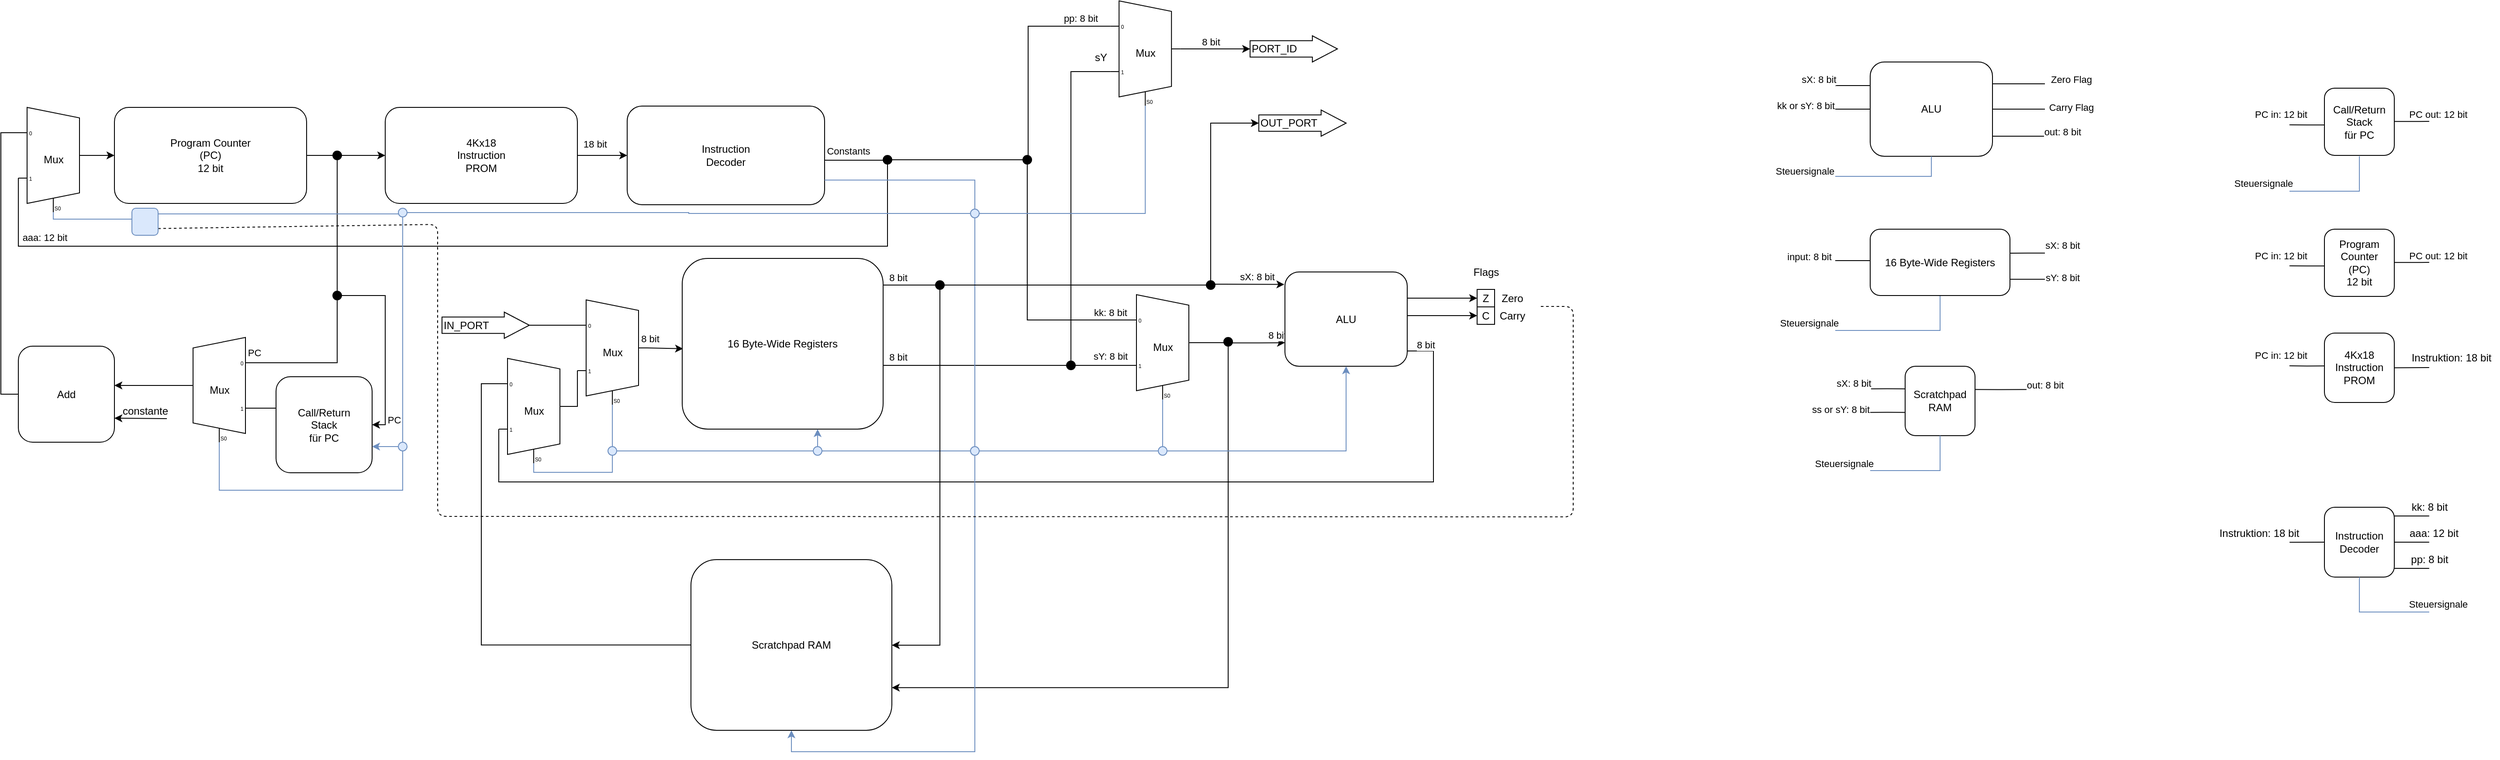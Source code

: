 <mxfile version="13.0.3" type="device" pages="2"><diagram name="Page-1" id="7e0a89b8-554c-2b80-1dc8-d5c74ca68de4"><mxGraphModel dx="3103" dy="2303" grid="1" gridSize="10" guides="1" tooltips="1" connect="1" arrows="1" fold="1" page="1" pageScale="1" pageWidth="1100" pageHeight="850" background="#ffffff" math="0" shadow="0"><root><mxCell id="0"/><mxCell id="1" parent="0"/><mxCell id="aS_MGmMylXZkTKRqorh6-2" style="edgeStyle=orthogonalEdgeStyle;rounded=0;orthogonalLoop=1;jettySize=auto;html=1;" parent="1" source="aS_MGmMylXZkTKRqorh6-3" target="aS_MGmMylXZkTKRqorh6-7" edge="1"><mxGeometry relative="1" as="geometry"/></mxCell><mxCell id="TMnPUyFUS64zEblRQHqK-1" value="18 bit" style="edgeLabel;html=1;align=center;verticalAlign=middle;resizable=0;points=[];" parent="aS_MGmMylXZkTKRqorh6-2" vertex="1" connectable="0"><mxGeometry x="-0.27" relative="1" as="geometry"><mxPoint x="-0.95" y="-13.5" as="offset"/></mxGeometry></mxCell><mxCell id="aS_MGmMylXZkTKRqorh6-3" value="4Kx18&lt;br&gt;Instruction&lt;br&gt;PROM" style="rounded=1;whiteSpace=wrap;html=1;" parent="1" vertex="1"><mxGeometry x="540" y="902" width="220" height="110" as="geometry"/></mxCell><mxCell id="eb53G0zX-qnK9QaFNG70-37" style="edgeStyle=orthogonalEdgeStyle;rounded=0;orthogonalLoop=1;jettySize=auto;html=1;entryX=0;entryY=0.5;entryDx=0;entryDy=0;endArrow=none;endFill=0;" parent="1" source="aS_MGmMylXZkTKRqorh6-5" target="eb53G0zX-qnK9QaFNG70-36" edge="1"><mxGeometry relative="1" as="geometry"/></mxCell><mxCell id="aS_MGmMylXZkTKRqorh6-5" value="Program Counter&lt;br&gt;(PC)&lt;br&gt;12 bit" style="rounded=1;whiteSpace=wrap;html=1;" parent="1" vertex="1"><mxGeometry x="230" y="902" width="220" height="110" as="geometry"/></mxCell><mxCell id="aS_MGmMylXZkTKRqorh6-6" style="edgeStyle=orthogonalEdgeStyle;rounded=0;orthogonalLoop=1;jettySize=auto;html=1;fillColor=#ffffff;endArrow=none;endFill=0;" parent="1" source="aS_MGmMylXZkTKRqorh6-7" target="aS_MGmMylXZkTKRqorh6-29" edge="1"><mxGeometry relative="1" as="geometry"><Array as="points"><mxPoint x="1060" y="962.5"/><mxPoint x="1060" y="962.5"/></Array></mxGeometry></mxCell><mxCell id="aS_MGmMylXZkTKRqorh6-7" value="Instruction&lt;br&gt;Decoder" style="rounded=1;whiteSpace=wrap;html=1;" parent="1" vertex="1"><mxGeometry x="817" y="900.5" width="226" height="113" as="geometry"/></mxCell><mxCell id="aS_MGmMylXZkTKRqorh6-8" style="edgeStyle=orthogonalEdgeStyle;rounded=0;orthogonalLoop=1;jettySize=auto;html=1;fillColor=#ffffff;endArrow=none;endFill=0;" parent="1" source="aS_MGmMylXZkTKRqorh6-10" target="aS_MGmMylXZkTKRqorh6-35" edge="1"><mxGeometry relative="1" as="geometry"><Array as="points"><mxPoint x="1210" y="1197.5"/><mxPoint x="1210" y="1197.5"/></Array></mxGeometry></mxCell><mxCell id="TMnPUyFUS64zEblRQHqK-19" value="8 bit" style="edgeLabel;html=1;align=center;verticalAlign=middle;resizable=0;points=[];" parent="aS_MGmMylXZkTKRqorh6-8" vertex="1" connectable="0"><mxGeometry x="-0.841" y="2" relative="1" as="geometry"><mxPoint y="-8" as="offset"/></mxGeometry></mxCell><mxCell id="hRC5Qu8OGgASzPT6jb96-7" style="edgeStyle=orthogonalEdgeStyle;rounded=0;orthogonalLoop=1;jettySize=auto;html=1;entryX=0;entryY=0.5;entryDx=0;entryDy=0;endArrow=none;endFill=0;" parent="1" source="aS_MGmMylXZkTKRqorh6-10" target="hRC5Qu8OGgASzPT6jb96-5" edge="1"><mxGeometry relative="1" as="geometry"><Array as="points"><mxPoint x="1140" y="1106"/></Array></mxGeometry></mxCell><mxCell id="hRC5Qu8OGgASzPT6jb96-8" value="8 bit" style="edgeLabel;html=1;align=center;verticalAlign=middle;resizable=0;points=[];" parent="hRC5Qu8OGgASzPT6jb96-7" vertex="1" connectable="0"><mxGeometry x="-0.727" relative="1" as="geometry"><mxPoint x="9" y="-9.02" as="offset"/></mxGeometry></mxCell><mxCell id="aS_MGmMylXZkTKRqorh6-10" value="16 Byte-Wide Registers" style="rounded=1;whiteSpace=wrap;html=1;" parent="1" vertex="1"><mxGeometry x="880" y="1075" width="230" height="195.5" as="geometry"/></mxCell><mxCell id="aS_MGmMylXZkTKRqorh6-11" style="edgeStyle=orthogonalEdgeStyle;rounded=0;orthogonalLoop=1;jettySize=auto;html=1;fillColor=#ffffff;entryX=0;entryY=0.217;entryDx=0;entryDy=3;entryPerimeter=0;endArrow=none;endFill=0;" parent="1" source="aS_MGmMylXZkTKRqorh6-12" target="aS_MGmMylXZkTKRqorh6-18" edge="1"><mxGeometry relative="1" as="geometry"/></mxCell><mxCell id="aS_MGmMylXZkTKRqorh6-12" value="IN_PORT" style="shape=singleArrow;whiteSpace=wrap;html=1;arrowWidth=0.629;arrowSize=0.287;align=left;" parent="1" vertex="1"><mxGeometry x="605" y="1136.5" width="100" height="30" as="geometry"/></mxCell><mxCell id="aS_MGmMylXZkTKRqorh6-13" value="PORT_ID" style="shape=singleArrow;whiteSpace=wrap;html=1;arrowWidth=0.629;arrowSize=0.287;align=left;" parent="1" vertex="1"><mxGeometry x="1530.1" y="820" width="100" height="30" as="geometry"/></mxCell><mxCell id="aS_MGmMylXZkTKRqorh6-14" value="OUT_PORT" style="shape=singleArrow;whiteSpace=wrap;html=1;arrowWidth=0.629;arrowSize=0.287;align=left;" parent="1" vertex="1"><mxGeometry x="1540.1" y="905" width="100" height="30" as="geometry"/></mxCell><mxCell id="aS_MGmMylXZkTKRqorh6-15" style="edgeStyle=orthogonalEdgeStyle;rounded=0;orthogonalLoop=1;jettySize=auto;html=1;exitX=1;exitY=0.5;exitDx=0;exitDy=-5;exitPerimeter=0;fillColor=#ffffff;" parent="1" source="aS_MGmMylXZkTKRqorh6-16" target="aS_MGmMylXZkTKRqorh6-13" edge="1"><mxGeometry relative="1" as="geometry"/></mxCell><mxCell id="TMnPUyFUS64zEblRQHqK-2" value="8 bit" style="edgeLabel;html=1;align=center;verticalAlign=middle;resizable=0;points=[];" parent="aS_MGmMylXZkTKRqorh6-15" vertex="1" connectable="0"><mxGeometry x="0.308" y="1" relative="1" as="geometry"><mxPoint x="-18.33" y="-7" as="offset"/></mxGeometry></mxCell><mxCell id="aS_MGmMylXZkTKRqorh6-16" value="Mux" style="shadow=0;dashed=0;align=center;html=1;strokeWidth=1;shape=mxgraph.electrical.abstract.mux2;" parent="1" vertex="1"><mxGeometry x="1370.1" y="780" width="80" height="120" as="geometry"/></mxCell><mxCell id="aS_MGmMylXZkTKRqorh6-17" style="edgeStyle=orthogonalEdgeStyle;rounded=0;orthogonalLoop=1;jettySize=auto;html=1;fillColor=#ffffff;exitX=1;exitY=0.5;exitDx=0;exitDy=-5;exitPerimeter=0;entryX=0.004;entryY=0.529;entryDx=0;entryDy=0;entryPerimeter=0;" parent="1" source="aS_MGmMylXZkTKRqorh6-18" target="aS_MGmMylXZkTKRqorh6-10" edge="1"><mxGeometry relative="1" as="geometry"><mxPoint x="940" y="1205.5" as="targetPoint"/><Array as="points"><mxPoint x="881" y="1178"/></Array><mxPoint x="790" y="1201.5" as="sourcePoint"/></mxGeometry></mxCell><mxCell id="TMnPUyFUS64zEblRQHqK-20" value="8 bit" style="edgeLabel;html=1;align=center;verticalAlign=middle;resizable=0;points=[];" parent="aS_MGmMylXZkTKRqorh6-17" vertex="1" connectable="0"><mxGeometry x="-0.707" y="1" relative="1" as="geometry"><mxPoint x="-3.34" y="-10.13" as="offset"/></mxGeometry></mxCell><mxCell id="aS_MGmMylXZkTKRqorh6-18" value="Mux" style="shadow=0;dashed=0;align=center;html=1;strokeWidth=1;shape=mxgraph.electrical.abstract.mux2;" parent="1" vertex="1"><mxGeometry x="760" y="1122.5" width="80" height="120" as="geometry"/></mxCell><mxCell id="aS_MGmMylXZkTKRqorh6-19" style="edgeStyle=orthogonalEdgeStyle;rounded=0;orthogonalLoop=1;jettySize=auto;html=1;fillColor=#ffffff;entryX=0;entryY=0.65;entryDx=0;entryDy=3;entryPerimeter=0;endArrow=none;endFill=0;" parent="1" source="aS_MGmMylXZkTKRqorh6-25" target="hRC5Qu8OGgASzPT6jb96-12" edge="1"><mxGeometry relative="1" as="geometry"><mxPoint x="1890" y="1136.5" as="sourcePoint"/><mxPoint x="1950" y="1188.5" as="targetPoint"/><Array as="points"><mxPoint x="1740" y="1181"/><mxPoint x="1740" y="1331"/><mxPoint x="670" y="1331"/></Array></mxGeometry></mxCell><mxCell id="TMnPUyFUS64zEblRQHqK-17" value="8 bit" style="edgeLabel;html=1;align=center;verticalAlign=middle;resizable=0;points=[];" parent="aS_MGmMylXZkTKRqorh6-19" vertex="1" connectable="0"><mxGeometry x="-0.958" relative="1" as="geometry"><mxPoint x="-7.2" y="-7.75" as="offset"/></mxGeometry></mxCell><mxCell id="aS_MGmMylXZkTKRqorh6-20" style="edgeStyle=orthogonalEdgeStyle;rounded=0;orthogonalLoop=1;jettySize=auto;html=1;exitX=0.625;exitY=-0.002;exitDx=0;exitDy=0;entryX=0;entryY=0.75;entryDx=0;entryDy=0;fillColor=#ffffff;startArrow=none;exitPerimeter=0;" parent="1" source="MVs1MYUrAcRf2cUWjfO7-6" target="aS_MGmMylXZkTKRqorh6-25" edge="1"><mxGeometry relative="1" as="geometry"><Array as="points"/></mxGeometry></mxCell><mxCell id="sMMGkiqQoKg0Gh9cyo50-6" value="8 bit" style="edgeLabel;html=1;align=center;verticalAlign=middle;resizable=0;points=[];" parent="aS_MGmMylXZkTKRqorh6-20" vertex="1" connectable="0"><mxGeometry x="0.3" relative="1" as="geometry"><mxPoint x="11.8" y="-9" as="offset"/></mxGeometry></mxCell><mxCell id="aS_MGmMylXZkTKRqorh6-22" value="Mux" style="shadow=0;dashed=0;align=center;html=1;strokeWidth=1;shape=mxgraph.electrical.abstract.mux2;" parent="1" vertex="1"><mxGeometry x="1390" y="1116.5" width="80" height="120" as="geometry"/></mxCell><mxCell id="aS_MGmMylXZkTKRqorh6-23" style="edgeStyle=orthogonalEdgeStyle;rounded=0;orthogonalLoop=1;jettySize=auto;html=1;fillColor=#ffffff;entryX=0;entryY=0.5;entryDx=0;entryDy=0;" parent="1" source="aS_MGmMylXZkTKRqorh6-25" target="aS_MGmMylXZkTKRqorh6-41" edge="1"><mxGeometry relative="1" as="geometry"><mxPoint x="1770" y="1144.5" as="targetPoint"/><Array as="points"><mxPoint x="1730" y="1120.5"/><mxPoint x="1730" y="1120.5"/></Array></mxGeometry></mxCell><mxCell id="aS_MGmMylXZkTKRqorh6-24" style="edgeStyle=orthogonalEdgeStyle;rounded=0;orthogonalLoop=1;jettySize=auto;html=1;fillColor=#ffffff;" parent="1" source="aS_MGmMylXZkTKRqorh6-25" target="aS_MGmMylXZkTKRqorh6-43" edge="1"><mxGeometry relative="1" as="geometry"><Array as="points"><mxPoint x="1730" y="1140.5"/><mxPoint x="1730" y="1140.5"/></Array></mxGeometry></mxCell><mxCell id="aS_MGmMylXZkTKRqorh6-25" value="ALU" style="rounded=1;whiteSpace=wrap;html=1;" parent="1" vertex="1"><mxGeometry x="1570" y="1090.5" width="140" height="108" as="geometry"/></mxCell><mxCell id="aS_MGmMylXZkTKRqorh6-26" style="edgeStyle=orthogonalEdgeStyle;rounded=0;orthogonalLoop=1;jettySize=auto;html=1;fillColor=#ffffff;entryX=0;entryY=0.65;entryDx=0;entryDy=3;entryPerimeter=0;endArrow=none;endFill=0;" parent="1" source="aS_MGmMylXZkTKRqorh6-29" target="eb53G0zX-qnK9QaFNG70-4" edge="1"><mxGeometry relative="1" as="geometry"><mxPoint x="230" y="1060.5" as="targetPoint"/><Array as="points"><mxPoint x="1115" y="1061"/><mxPoint x="120" y="1061"/></Array></mxGeometry></mxCell><mxCell id="eb53G0zX-qnK9QaFNG70-51" value="aaa: 12 bit" style="edgeLabel;html=1;align=center;verticalAlign=middle;resizable=0;points=[];" parent="aS_MGmMylXZkTKRqorh6-26" vertex="1" connectable="0"><mxGeometry x="0.931" y="-1" relative="1" as="geometry"><mxPoint x="29" y="27" as="offset"/></mxGeometry></mxCell><mxCell id="aS_MGmMylXZkTKRqorh6-27" style="edgeStyle=orthogonalEdgeStyle;rounded=0;orthogonalLoop=1;jettySize=auto;html=1;fillColor=#ffffff;endArrow=none;endFill=0;" parent="1" source="aS_MGmMylXZkTKRqorh6-29" target="aS_MGmMylXZkTKRqorh6-32" edge="1"><mxGeometry relative="1" as="geometry"><Array as="points"><mxPoint x="1110" y="962.5"/></Array></mxGeometry></mxCell><mxCell id="aS_MGmMylXZkTKRqorh6-28" value="Constants" style="edgeLabel;html=1;align=center;verticalAlign=middle;resizable=0;points=[];" parent="aS_MGmMylXZkTKRqorh6-27" vertex="1" connectable="0"><mxGeometry x="0.7" y="-2" relative="1" as="geometry"><mxPoint x="-178" y="-12" as="offset"/></mxGeometry></mxCell><mxCell id="TMnPUyFUS64zEblRQHqK-4" style="edgeStyle=orthogonalEdgeStyle;rounded=0;orthogonalLoop=1;jettySize=auto;html=1;fillColor=#dae8fc;strokeColor=#6c8ebf;endArrow=none;endFill=0;exitX=1;exitY=0.75;exitDx=0;exitDy=0;" parent="1" source="aS_MGmMylXZkTKRqorh6-7" target="TMnPUyFUS64zEblRQHqK-7" edge="1"><mxGeometry relative="1" as="geometry"><mxPoint x="980" y="1020.5" as="targetPoint"/><Array as="points"><mxPoint x="1215" y="985.5"/></Array></mxGeometry></mxCell><mxCell id="aS_MGmMylXZkTKRqorh6-29" value="" style="ellipse;whiteSpace=wrap;html=1;aspect=fixed;fillColor=#000000;" parent="1" vertex="1"><mxGeometry x="1110" y="957" width="10" height="10" as="geometry"/></mxCell><mxCell id="aS_MGmMylXZkTKRqorh6-30" style="edgeStyle=orthogonalEdgeStyle;rounded=0;orthogonalLoop=1;jettySize=auto;html=1;entryX=0;entryY=0.217;entryDx=0;entryDy=3;entryPerimeter=0;fillColor=#ffffff;endArrow=none;endFill=0;" parent="1" source="aS_MGmMylXZkTKRqorh6-32" target="aS_MGmMylXZkTKRqorh6-16" edge="1"><mxGeometry relative="1" as="geometry"><Array as="points"><mxPoint x="1276" y="809"/></Array></mxGeometry></mxCell><mxCell id="TMnPUyFUS64zEblRQHqK-16" value="pp: 8 bit" style="edgeLabel;html=1;align=center;verticalAlign=middle;resizable=0;points=[];" parent="aS_MGmMylXZkTKRqorh6-30" vertex="1" connectable="0"><mxGeometry x="0.482" y="-28" relative="1" as="geometry"><mxPoint x="28" y="-37" as="offset"/></mxGeometry></mxCell><mxCell id="aS_MGmMylXZkTKRqorh6-31" style="edgeStyle=orthogonalEdgeStyle;rounded=0;orthogonalLoop=1;jettySize=auto;html=1;entryX=0;entryY=0.217;entryDx=0;entryDy=3;entryPerimeter=0;fillColor=#ffffff;endArrow=none;endFill=0;" parent="1" source="aS_MGmMylXZkTKRqorh6-32" target="aS_MGmMylXZkTKRqorh6-22" edge="1"><mxGeometry relative="1" as="geometry"><Array as="points"><mxPoint x="1275" y="1145.5"/></Array></mxGeometry></mxCell><mxCell id="TMnPUyFUS64zEblRQHqK-36" value="kk: 8 bit" style="edgeLabel;html=1;align=center;verticalAlign=middle;resizable=0;points=[];" parent="aS_MGmMylXZkTKRqorh6-31" vertex="1" connectable="0"><mxGeometry x="0.85" relative="1" as="geometry"><mxPoint x="1.5" y="-9" as="offset"/></mxGeometry></mxCell><mxCell id="aS_MGmMylXZkTKRqorh6-32" value="" style="ellipse;whiteSpace=wrap;html=1;aspect=fixed;fillColor=#000000;" parent="1" vertex="1"><mxGeometry x="1270" y="957" width="10" height="10" as="geometry"/></mxCell><mxCell id="aS_MGmMylXZkTKRqorh6-33" style="edgeStyle=orthogonalEdgeStyle;rounded=0;orthogonalLoop=1;jettySize=auto;html=1;entryX=0;entryY=0.65;entryDx=0;entryDy=3;entryPerimeter=0;fillColor=#ffffff;endArrow=none;endFill=0;" parent="1" source="aS_MGmMylXZkTKRqorh6-35" target="aS_MGmMylXZkTKRqorh6-22" edge="1"><mxGeometry relative="1" as="geometry"/></mxCell><mxCell id="sMMGkiqQoKg0Gh9cyo50-5" value="sY: 8 bit" style="edgeLabel;html=1;align=center;verticalAlign=middle;resizable=0;points=[];" parent="aS_MGmMylXZkTKRqorh6-33" vertex="1" connectable="0"><mxGeometry x="0.34" y="2" relative="1" as="geometry"><mxPoint x="-0.4" y="-9" as="offset"/></mxGeometry></mxCell><mxCell id="aS_MGmMylXZkTKRqorh6-34" style="edgeStyle=orthogonalEdgeStyle;rounded=0;orthogonalLoop=1;jettySize=auto;html=1;fillColor=#ffffff;entryX=0;entryY=0.65;entryDx=0;entryDy=3;entryPerimeter=0;endArrow=none;endFill=0;" parent="1" source="aS_MGmMylXZkTKRqorh6-35" target="aS_MGmMylXZkTKRqorh6-16" edge="1"><mxGeometry relative="1" as="geometry"><mxPoint x="1762.19" y="910.5" as="targetPoint"/><Array as="points"><mxPoint x="1325" y="861"/></Array></mxGeometry></mxCell><mxCell id="hRC5Qu8OGgASzPT6jb96-11" style="edgeStyle=orthogonalEdgeStyle;rounded=0;orthogonalLoop=1;jettySize=auto;html=1;entryX=1;entryY=0.75;entryDx=0;entryDy=0;endArrow=classic;endFill=1;exitX=1;exitY=0.5;exitDx=0;exitDy=0;" parent="1" source="MVs1MYUrAcRf2cUWjfO7-6" target="hRC5Qu8OGgASzPT6jb96-1" edge="1"><mxGeometry relative="1" as="geometry"><Array as="points"><mxPoint x="1505" y="1567"/></Array></mxGeometry></mxCell><mxCell id="aS_MGmMylXZkTKRqorh6-35" value="" style="ellipse;whiteSpace=wrap;html=1;aspect=fixed;fillColor=#000000;" parent="1" vertex="1"><mxGeometry x="1320" y="1192.5" width="10" height="10" as="geometry"/></mxCell><mxCell id="aS_MGmMylXZkTKRqorh6-36" style="edgeStyle=orthogonalEdgeStyle;rounded=0;orthogonalLoop=1;jettySize=auto;html=1;entryX=0;entryY=0.5;entryDx=0;entryDy=0;entryPerimeter=0;fillColor=#ffffff;" parent="1" source="aS_MGmMylXZkTKRqorh6-39" target="aS_MGmMylXZkTKRqorh6-14" edge="1"><mxGeometry relative="1" as="geometry"><Array as="points"><mxPoint x="1485" y="920"/></Array></mxGeometry></mxCell><mxCell id="aS_MGmMylXZkTKRqorh6-37" style="edgeStyle=orthogonalEdgeStyle;rounded=0;orthogonalLoop=1;jettySize=auto;html=1;entryX=-0.005;entryY=0.142;entryDx=0;entryDy=0;fillColor=#ffffff;entryPerimeter=0;exitX=1;exitY=0.5;exitDx=0;exitDy=0;" parent="1" source="aS_MGmMylXZkTKRqorh6-39" edge="1"><mxGeometry relative="1" as="geometry"><mxPoint x="1390" y="1086.5" as="sourcePoint"/><mxPoint x="1569.3" y="1104.836" as="targetPoint"/><Array as="points"><mxPoint x="1490" y="1104.5"/><mxPoint x="1500" y="1104.5"/></Array></mxGeometry></mxCell><mxCell id="aS_MGmMylXZkTKRqorh6-38" value="sX: 8 bit" style="edgeLabel;html=1;align=center;verticalAlign=middle;resizable=0;points=[];" parent="aS_MGmMylXZkTKRqorh6-37" vertex="1" connectable="0"><mxGeometry x="0.658" y="2" relative="1" as="geometry"><mxPoint x="-17.41" y="-7.27" as="offset"/></mxGeometry></mxCell><mxCell id="aS_MGmMylXZkTKRqorh6-39" value="" style="ellipse;whiteSpace=wrap;html=1;aspect=fixed;fillColor=#000000;" parent="1" vertex="1"><mxGeometry x="1480" y="1100.5" width="10" height="10" as="geometry"/></mxCell><mxCell id="aS_MGmMylXZkTKRqorh6-40" value="Flags" style="text;html=1;align=center;verticalAlign=middle;resizable=0;points=[];autosize=1;" parent="1" vertex="1"><mxGeometry x="1780" y="1080.5" width="40" height="20" as="geometry"/></mxCell><mxCell id="aS_MGmMylXZkTKRqorh6-41" value="Z" style="rounded=0;whiteSpace=wrap;html=1;" parent="1" vertex="1"><mxGeometry x="1790" y="1110.5" width="20" height="20" as="geometry"/></mxCell><mxCell id="aS_MGmMylXZkTKRqorh6-42" value="Zero" style="text;html=1;align=center;verticalAlign=middle;resizable=0;points=[];autosize=1;" parent="1" vertex="1"><mxGeometry x="1810" y="1110.5" width="40" height="20" as="geometry"/></mxCell><mxCell id="aS_MGmMylXZkTKRqorh6-43" value="C" style="rounded=0;whiteSpace=wrap;html=1;" parent="1" vertex="1"><mxGeometry x="1790" y="1130.5" width="20" height="20" as="geometry"/></mxCell><mxCell id="aS_MGmMylXZkTKRqorh6-44" value="Carry" style="text;html=1;align=center;verticalAlign=middle;resizable=0;points=[];autosize=1;" parent="1" vertex="1"><mxGeometry x="1810" y="1130.5" width="40" height="20" as="geometry"/></mxCell><mxCell id="TMnPUyFUS64zEblRQHqK-23" style="edgeStyle=orthogonalEdgeStyle;rounded=0;orthogonalLoop=1;jettySize=auto;html=1;fillColor=#dae8fc;strokeColor=#6c8ebf;entryX=0.5;entryY=0;entryDx=0;entryDy=0;endArrow=none;endFill=0;" parent="1" source="TMnPUyFUS64zEblRQHqK-7" target="TMnPUyFUS64zEblRQHqK-21" edge="1"><mxGeometry relative="1" as="geometry"><Array as="points"/></mxGeometry></mxCell><mxCell id="TMnPUyFUS64zEblRQHqK-35" style="edgeStyle=orthogonalEdgeStyle;rounded=0;orthogonalLoop=1;jettySize=auto;html=1;entryX=0.375;entryY=1;entryDx=10;entryDy=0;entryPerimeter=0;fillColor=#dae8fc;strokeColor=#6c8ebf;endArrow=none;endFill=0;" parent="1" source="TMnPUyFUS64zEblRQHqK-7" target="aS_MGmMylXZkTKRqorh6-16" edge="1"><mxGeometry relative="1" as="geometry"><mxPoint x="1390" y="1023.5" as="targetPoint"/></mxGeometry></mxCell><mxCell id="eb53G0zX-qnK9QaFNG70-53" style="edgeStyle=orthogonalEdgeStyle;rounded=0;orthogonalLoop=1;jettySize=auto;html=1;entryX=1;entryY=0.5;entryDx=0;entryDy=0;endArrow=none;endFill=0;fillColor=#dae8fc;strokeColor=#6c8ebf;" parent="1" source="TMnPUyFUS64zEblRQHqK-7" target="eb53G0zX-qnK9QaFNG70-52" edge="1"><mxGeometry relative="1" as="geometry"/></mxCell><mxCell id="TMnPUyFUS64zEblRQHqK-7" value="" style="ellipse;whiteSpace=wrap;html=1;aspect=fixed;fillColor=#dae8fc;strokeColor=#6c8ebf;" parent="1" vertex="1"><mxGeometry x="1210" y="1018.5" width="10" height="10" as="geometry"/></mxCell><mxCell id="TMnPUyFUS64zEblRQHqK-32" style="edgeStyle=orthogonalEdgeStyle;rounded=0;orthogonalLoop=1;jettySize=auto;html=1;entryX=0.375;entryY=1;entryDx=10;entryDy=0;entryPerimeter=0;fillColor=#dae8fc;strokeColor=#6c8ebf;endArrow=none;endFill=0;" parent="1" source="TMnPUyFUS64zEblRQHqK-11" target="aS_MGmMylXZkTKRqorh6-22" edge="1"><mxGeometry relative="1" as="geometry"/></mxCell><mxCell id="TMnPUyFUS64zEblRQHqK-33" style="edgeStyle=orthogonalEdgeStyle;rounded=0;orthogonalLoop=1;jettySize=auto;html=1;fillColor=#dae8fc;strokeColor=#6c8ebf;" parent="1" source="TMnPUyFUS64zEblRQHqK-11" target="aS_MGmMylXZkTKRqorh6-25" edge="1"><mxGeometry relative="1" as="geometry"/></mxCell><mxCell id="TMnPUyFUS64zEblRQHqK-11" value="" style="ellipse;whiteSpace=wrap;html=1;aspect=fixed;fillColor=#dae8fc;strokeColor=#6c8ebf;" parent="1" vertex="1"><mxGeometry x="1425" y="1290.5" width="10" height="10" as="geometry"/></mxCell><mxCell id="TMnPUyFUS64zEblRQHqK-25" style="edgeStyle=orthogonalEdgeStyle;rounded=0;orthogonalLoop=1;jettySize=auto;html=1;entryX=0;entryY=0.5;entryDx=0;entryDy=0;fillColor=#dae8fc;strokeColor=#6c8ebf;endArrow=none;endFill=0;" parent="1" source="TMnPUyFUS64zEblRQHqK-21" target="TMnPUyFUS64zEblRQHqK-11" edge="1"><mxGeometry relative="1" as="geometry"/></mxCell><mxCell id="TMnPUyFUS64zEblRQHqK-28" style="edgeStyle=orthogonalEdgeStyle;rounded=0;orthogonalLoop=1;jettySize=auto;html=1;entryX=1;entryY=0.5;entryDx=0;entryDy=0;fillColor=#dae8fc;strokeColor=#6c8ebf;endArrow=none;endFill=0;" parent="1" source="TMnPUyFUS64zEblRQHqK-21" target="TMnPUyFUS64zEblRQHqK-26" edge="1"><mxGeometry relative="1" as="geometry"/></mxCell><mxCell id="hRC5Qu8OGgASzPT6jb96-4" style="edgeStyle=orthogonalEdgeStyle;rounded=0;orthogonalLoop=1;jettySize=auto;html=1;fillColor=#dae8fc;strokeColor=#6c8ebf;" parent="1" source="TMnPUyFUS64zEblRQHqK-21" target="hRC5Qu8OGgASzPT6jb96-1" edge="1"><mxGeometry relative="1" as="geometry"><Array as="points"><mxPoint x="1215" y="1640"/><mxPoint x="1005" y="1640"/></Array></mxGeometry></mxCell><mxCell id="TMnPUyFUS64zEblRQHqK-21" value="" style="ellipse;whiteSpace=wrap;html=1;aspect=fixed;fillColor=#dae8fc;strokeColor=#6c8ebf;" parent="1" vertex="1"><mxGeometry x="1210" y="1290.5" width="10" height="10" as="geometry"/></mxCell><mxCell id="TMnPUyFUS64zEblRQHqK-29" style="edgeStyle=orthogonalEdgeStyle;rounded=0;orthogonalLoop=1;jettySize=auto;html=1;exitX=0;exitY=0.5;exitDx=0;exitDy=0;entryX=1;entryY=0.5;entryDx=0;entryDy=0;fillColor=#dae8fc;strokeColor=#6c8ebf;endArrow=none;endFill=0;" parent="1" source="TMnPUyFUS64zEblRQHqK-26" target="hRC5Qu8OGgASzPT6jb96-14" edge="1"><mxGeometry relative="1" as="geometry"><mxPoint x="800" y="1290.5" as="targetPoint"/><Array as="points"/></mxGeometry></mxCell><mxCell id="TMnPUyFUS64zEblRQHqK-30" style="edgeStyle=orthogonalEdgeStyle;rounded=0;orthogonalLoop=1;jettySize=auto;html=1;fillColor=#dae8fc;strokeColor=#6c8ebf;" parent="1" source="TMnPUyFUS64zEblRQHqK-26" target="aS_MGmMylXZkTKRqorh6-10" edge="1"><mxGeometry relative="1" as="geometry"><Array as="points"><mxPoint x="1035" y="1270.5"/><mxPoint x="1035" y="1270.5"/></Array></mxGeometry></mxCell><mxCell id="TMnPUyFUS64zEblRQHqK-26" value="" style="ellipse;whiteSpace=wrap;html=1;aspect=fixed;fillColor=#dae8fc;strokeColor=#6c8ebf;" parent="1" vertex="1"><mxGeometry x="1030" y="1290.5" width="10" height="10" as="geometry"/></mxCell><mxCell id="sMMGkiqQoKg0Gh9cyo50-1" value="" style="endArrow=none;dashed=1;html=1;exitX=1;exitY=0.75;exitDx=0;exitDy=0;" parent="1" source="loLbm_YG_ig6Z1ZAxRXa-1" edge="1"><mxGeometry width="50" height="50" relative="1" as="geometry"><mxPoint x="280" y="1035.5" as="sourcePoint"/><mxPoint x="1860" y="1130" as="targetPoint"/><Array as="points"><mxPoint x="600" y="1036"/><mxPoint x="600" y="1370.5"/><mxPoint x="1900" y="1371"/><mxPoint x="1900" y="1130"/></Array></mxGeometry></mxCell><mxCell id="sMMGkiqQoKg0Gh9cyo50-4" value="sY" style="text;html=1;align=center;verticalAlign=middle;resizable=0;points=[];autosize=1;" parent="1" vertex="1"><mxGeometry x="1344.1" y="835" width="30" height="20" as="geometry"/></mxCell><mxCell id="eb53G0zX-qnK9QaFNG70-34" style="edgeStyle=orthogonalEdgeStyle;rounded=0;orthogonalLoop=1;jettySize=auto;html=1;entryX=1;entryY=0.65;entryDx=0;entryDy=3;entryPerimeter=0;endArrow=none;endFill=0;" parent="1" source="eb53G0zX-qnK9QaFNG70-2" target="eb53G0zX-qnK9QaFNG70-31" edge="1"><mxGeometry relative="1" as="geometry"><Array as="points"><mxPoint x="430" y="1246.5"/><mxPoint x="430" y="1246.5"/></Array></mxGeometry></mxCell><mxCell id="eb53G0zX-qnK9QaFNG70-2" value="Call/Return&lt;br&gt;Stack&lt;br&gt;für PC" style="rounded=1;whiteSpace=wrap;html=1;" parent="1" vertex="1"><mxGeometry x="415" y="1210.5" width="110" height="110" as="geometry"/></mxCell><mxCell id="eb53G0zX-qnK9QaFNG70-10" style="edgeStyle=orthogonalEdgeStyle;rounded=0;orthogonalLoop=1;jettySize=auto;html=1;entryX=0;entryY=0.217;entryDx=0;entryDy=3;entryPerimeter=0;endArrow=none;endFill=0;" parent="1" source="eb53G0zX-qnK9QaFNG70-3" target="eb53G0zX-qnK9QaFNG70-4" edge="1"><mxGeometry relative="1" as="geometry"><Array as="points"><mxPoint x="100" y="1230.5"/><mxPoint x="100" y="931.5"/></Array></mxGeometry></mxCell><mxCell id="eb53G0zX-qnK9QaFNG70-3" value="Add" style="rounded=1;whiteSpace=wrap;html=1;" parent="1" vertex="1"><mxGeometry x="120" y="1175.5" width="110" height="110" as="geometry"/></mxCell><mxCell id="eb53G0zX-qnK9QaFNG70-9" style="edgeStyle=orthogonalEdgeStyle;rounded=0;orthogonalLoop=1;jettySize=auto;html=1;exitX=1;exitY=0.5;exitDx=0;exitDy=-5;exitPerimeter=0;" parent="1" source="eb53G0zX-qnK9QaFNG70-4" target="aS_MGmMylXZkTKRqorh6-5" edge="1"><mxGeometry relative="1" as="geometry"/></mxCell><mxCell id="eb53G0zX-qnK9QaFNG70-4" value="Mux" style="shadow=0;dashed=0;align=center;html=1;strokeWidth=1;shape=mxgraph.electrical.abstract.mux2;" parent="1" vertex="1"><mxGeometry x="120" y="902" width="80" height="120" as="geometry"/></mxCell><mxCell id="eb53G0zX-qnK9QaFNG70-14" value="" style="endArrow=classic;html=1;entryX=1;entryY=0.75;entryDx=0;entryDy=0;" parent="1" target="eb53G0zX-qnK9QaFNG70-3" edge="1"><mxGeometry width="50" height="50" relative="1" as="geometry"><mxPoint x="290" y="1258.5" as="sourcePoint"/><mxPoint x="1000" y="1100.5" as="targetPoint"/></mxGeometry></mxCell><mxCell id="eb53G0zX-qnK9QaFNG70-15" value="constante" style="text;html=1;align=center;verticalAlign=middle;resizable=0;points=[];autosize=1;" parent="1" vertex="1"><mxGeometry x="230" y="1239.5" width="70" height="20" as="geometry"/></mxCell><mxCell id="eb53G0zX-qnK9QaFNG70-20" style="edgeStyle=orthogonalEdgeStyle;rounded=0;orthogonalLoop=1;jettySize=auto;html=1;entryX=0.375;entryY=1;entryDx=10;entryDy=0;entryPerimeter=0;endArrow=none;endFill=0;exitX=0;exitY=0.5;exitDx=0;exitDy=0;fillColor=#dae8fc;strokeColor=#6c8ebf;" parent="1" source="loLbm_YG_ig6Z1ZAxRXa-1" target="eb53G0zX-qnK9QaFNG70-4" edge="1"><mxGeometry relative="1" as="geometry"><Array as="points"><mxPoint x="250" y="1030"/><mxPoint x="160" y="1030"/></Array><mxPoint x="240" y="1029.5" as="sourcePoint"/></mxGeometry></mxCell><mxCell id="eb53G0zX-qnK9QaFNG70-32" style="edgeStyle=orthogonalEdgeStyle;rounded=0;orthogonalLoop=1;jettySize=auto;html=1;exitX=0;exitY=0.458;exitDx=0;exitDy=0;exitPerimeter=0;endArrow=classic;endFill=1;" parent="1" source="eb53G0zX-qnK9QaFNG70-31" target="eb53G0zX-qnK9QaFNG70-3" edge="1"><mxGeometry relative="1" as="geometry"><Array as="points"><mxPoint x="240" y="1220.5"/><mxPoint x="240" y="1220.5"/></Array></mxGeometry></mxCell><mxCell id="eb53G0zX-qnK9QaFNG70-31" value="Mux" style="shadow=0;dashed=0;align=center;html=1;strokeWidth=1;shape=mxgraph.electrical.abstract.mux2;operation=demux;" parent="1" vertex="1"><mxGeometry x="310" y="1165.5" width="80" height="120" as="geometry"/></mxCell><mxCell id="eb53G0zX-qnK9QaFNG70-38" style="edgeStyle=orthogonalEdgeStyle;rounded=0;orthogonalLoop=1;jettySize=auto;html=1;endArrow=classic;endFill=1;" parent="1" source="eb53G0zX-qnK9QaFNG70-36" target="aS_MGmMylXZkTKRqorh6-3" edge="1"><mxGeometry relative="1" as="geometry"><mxPoint x="520" y="957.0" as="targetPoint"/></mxGeometry></mxCell><mxCell id="eb53G0zX-qnK9QaFNG70-41" style="edgeStyle=orthogonalEdgeStyle;rounded=0;orthogonalLoop=1;jettySize=auto;html=1;entryX=0.5;entryY=0;entryDx=0;entryDy=0;endArrow=none;endFill=0;" parent="1" source="eb53G0zX-qnK9QaFNG70-36" target="eb53G0zX-qnK9QaFNG70-40" edge="1"><mxGeometry relative="1" as="geometry"><Array as="points"><mxPoint x="485" y="1030.5"/><mxPoint x="485" y="1030.5"/></Array></mxGeometry></mxCell><mxCell id="eb53G0zX-qnK9QaFNG70-36" value="" style="ellipse;whiteSpace=wrap;html=1;aspect=fixed;fillColor=#000000;" parent="1" vertex="1"><mxGeometry x="480" y="952" width="10" height="10" as="geometry"/></mxCell><mxCell id="eb53G0zX-qnK9QaFNG70-44" style="edgeStyle=orthogonalEdgeStyle;rounded=0;orthogonalLoop=1;jettySize=auto;html=1;endArrow=classic;endFill=1;" parent="1" source="eb53G0zX-qnK9QaFNG70-40" target="eb53G0zX-qnK9QaFNG70-2" edge="1"><mxGeometry relative="1" as="geometry"><Array as="points"><mxPoint x="540" y="1117.5"/><mxPoint x="540" y="1265.5"/></Array></mxGeometry></mxCell><mxCell id="eb53G0zX-qnK9QaFNG70-63" value="PC" style="edgeLabel;html=1;align=center;verticalAlign=middle;resizable=0;points=[];" parent="eb53G0zX-qnK9QaFNG70-44" vertex="1" connectable="0"><mxGeometry x="0.855" relative="1" as="geometry"><mxPoint x="10" y="-5.6" as="offset"/></mxGeometry></mxCell><mxCell id="eb53G0zX-qnK9QaFNG70-45" style="edgeStyle=orthogonalEdgeStyle;rounded=0;orthogonalLoop=1;jettySize=auto;html=1;entryX=1;entryY=0.217;entryDx=0;entryDy=3;entryPerimeter=0;endArrow=none;endFill=0;" parent="1" source="eb53G0zX-qnK9QaFNG70-40" target="eb53G0zX-qnK9QaFNG70-31" edge="1"><mxGeometry relative="1" as="geometry"><Array as="points"><mxPoint x="485" y="1194.5"/></Array></mxGeometry></mxCell><mxCell id="eb53G0zX-qnK9QaFNG70-50" value="PC" style="edgeLabel;html=1;align=center;verticalAlign=middle;resizable=0;points=[];" parent="eb53G0zX-qnK9QaFNG70-45" vertex="1" connectable="0"><mxGeometry x="0.856" y="-1" relative="1" as="geometry"><mxPoint x="-12" y="-11" as="offset"/></mxGeometry></mxCell><mxCell id="eb53G0zX-qnK9QaFNG70-40" value="" style="ellipse;whiteSpace=wrap;html=1;aspect=fixed;fillColor=#000000;" parent="1" vertex="1"><mxGeometry x="480" y="1112.5" width="10" height="10" as="geometry"/></mxCell><mxCell id="eb53G0zX-qnK9QaFNG70-55" style="edgeStyle=orthogonalEdgeStyle;rounded=0;orthogonalLoop=1;jettySize=auto;html=1;entryX=1;entryY=0.25;entryDx=0;entryDy=0;endArrow=none;endFill=0;fillColor=#dae8fc;strokeColor=#6c8ebf;" parent="1" source="eb53G0zX-qnK9QaFNG70-52" target="loLbm_YG_ig6Z1ZAxRXa-1" edge="1"><mxGeometry relative="1" as="geometry"><Array as="points"><mxPoint x="280" y="1024"/></Array><mxPoint x="280" y="1023.5" as="targetPoint"/></mxGeometry></mxCell><mxCell id="eb53G0zX-qnK9QaFNG70-57" style="edgeStyle=orthogonalEdgeStyle;rounded=0;orthogonalLoop=1;jettySize=auto;html=1;entryX=0.5;entryY=0;entryDx=0;entryDy=0;endArrow=none;endFill=0;fillColor=#dae8fc;strokeColor=#6c8ebf;" parent="1" source="eb53G0zX-qnK9QaFNG70-52" target="eb53G0zX-qnK9QaFNG70-56" edge="1"><mxGeometry relative="1" as="geometry"/></mxCell><mxCell id="eb53G0zX-qnK9QaFNG70-52" value="" style="ellipse;whiteSpace=wrap;html=1;aspect=fixed;fillColor=#dae8fc;strokeColor=#6c8ebf;" parent="1" vertex="1"><mxGeometry x="555" y="1017.5" width="10" height="10" as="geometry"/></mxCell><mxCell id="eb53G0zX-qnK9QaFNG70-59" style="edgeStyle=orthogonalEdgeStyle;rounded=0;orthogonalLoop=1;jettySize=auto;html=1;endArrow=classic;endFill=1;fillColor=#dae8fc;strokeColor=#6c8ebf;" parent="1" source="eb53G0zX-qnK9QaFNG70-56" target="eb53G0zX-qnK9QaFNG70-2" edge="1"><mxGeometry relative="1" as="geometry"><Array as="points"><mxPoint x="550" y="1290.5"/><mxPoint x="550" y="1290.5"/></Array></mxGeometry></mxCell><mxCell id="eb53G0zX-qnK9QaFNG70-61" style="edgeStyle=orthogonalEdgeStyle;rounded=0;orthogonalLoop=1;jettySize=auto;html=1;entryX=0.375;entryY=1;entryDx=10;entryDy=0;entryPerimeter=0;endArrow=none;endFill=0;fillColor=#dae8fc;strokeColor=#6c8ebf;" parent="1" source="eb53G0zX-qnK9QaFNG70-56" target="eb53G0zX-qnK9QaFNG70-31" edge="1"><mxGeometry relative="1" as="geometry"><Array as="points"><mxPoint x="560" y="1340.5"/><mxPoint x="350" y="1340.5"/></Array></mxGeometry></mxCell><mxCell id="eb53G0zX-qnK9QaFNG70-56" value="" style="ellipse;whiteSpace=wrap;html=1;aspect=fixed;fillColor=#dae8fc;strokeColor=#6c8ebf;" parent="1" vertex="1"><mxGeometry x="555" y="1285.5" width="10" height="10" as="geometry"/></mxCell><mxCell id="hRC5Qu8OGgASzPT6jb96-3" style="edgeStyle=orthogonalEdgeStyle;rounded=0;orthogonalLoop=1;jettySize=auto;html=1;entryX=0;entryY=0.217;entryDx=0;entryDy=3;entryPerimeter=0;endArrow=none;endFill=0;" parent="1" source="hRC5Qu8OGgASzPT6jb96-1" target="hRC5Qu8OGgASzPT6jb96-12" edge="1"><mxGeometry relative="1" as="geometry"><mxPoint x="650" y="1190" as="targetPoint"/></mxGeometry></mxCell><mxCell id="hRC5Qu8OGgASzPT6jb96-1" value="Scratchpad RAM" style="rounded=1;whiteSpace=wrap;html=1;" parent="1" vertex="1"><mxGeometry x="890" y="1420" width="230" height="195.5" as="geometry"/></mxCell><mxCell id="hRC5Qu8OGgASzPT6jb96-6" style="edgeStyle=orthogonalEdgeStyle;rounded=0;orthogonalLoop=1;jettySize=auto;html=1;entryX=0;entryY=0.5;entryDx=0;entryDy=0;endArrow=none;endFill=0;" parent="1" source="hRC5Qu8OGgASzPT6jb96-5" target="aS_MGmMylXZkTKRqorh6-39" edge="1"><mxGeometry relative="1" as="geometry"/></mxCell><mxCell id="hRC5Qu8OGgASzPT6jb96-9" style="edgeStyle=orthogonalEdgeStyle;rounded=0;orthogonalLoop=1;jettySize=auto;html=1;" parent="1" source="hRC5Qu8OGgASzPT6jb96-5" target="hRC5Qu8OGgASzPT6jb96-1" edge="1"><mxGeometry relative="1" as="geometry"><Array as="points"><mxPoint x="1175" y="1518"/></Array></mxGeometry></mxCell><mxCell id="hRC5Qu8OGgASzPT6jb96-5" value="" style="ellipse;whiteSpace=wrap;html=1;aspect=fixed;fillColor=#000000;" parent="1" vertex="1"><mxGeometry x="1170" y="1100.5" width="10" height="10" as="geometry"/></mxCell><mxCell id="hRC5Qu8OGgASzPT6jb96-13" style="edgeStyle=orthogonalEdgeStyle;rounded=0;orthogonalLoop=1;jettySize=auto;html=1;exitX=1;exitY=0.5;exitDx=0;exitDy=-5;exitPerimeter=0;entryX=0;entryY=0.65;entryDx=0;entryDy=3;entryPerimeter=0;endArrow=none;endFill=0;" parent="1" source="hRC5Qu8OGgASzPT6jb96-12" target="aS_MGmMylXZkTKRqorh6-18" edge="1"><mxGeometry relative="1" as="geometry"><Array as="points"><mxPoint x="760" y="1244"/></Array></mxGeometry></mxCell><mxCell id="hRC5Qu8OGgASzPT6jb96-12" value="Mux" style="shadow=0;dashed=0;align=center;html=1;strokeWidth=1;shape=mxgraph.electrical.abstract.mux2;" parent="1" vertex="1"><mxGeometry x="670" y="1189.5" width="80" height="120" as="geometry"/></mxCell><mxCell id="hRC5Qu8OGgASzPT6jb96-15" style="edgeStyle=orthogonalEdgeStyle;rounded=0;orthogonalLoop=1;jettySize=auto;html=1;entryX=0.375;entryY=1;entryDx=10;entryDy=0;entryPerimeter=0;endArrow=none;endFill=0;fillColor=#dae8fc;strokeColor=#6c8ebf;" parent="1" source="hRC5Qu8OGgASzPT6jb96-14" target="aS_MGmMylXZkTKRqorh6-18" edge="1"><mxGeometry relative="1" as="geometry"/></mxCell><mxCell id="hRC5Qu8OGgASzPT6jb96-16" style="edgeStyle=orthogonalEdgeStyle;rounded=0;orthogonalLoop=1;jettySize=auto;html=1;entryX=0.375;entryY=1;entryDx=10;entryDy=0;entryPerimeter=0;endArrow=none;endFill=0;fillColor=#dae8fc;strokeColor=#6c8ebf;exitX=0.5;exitY=1;exitDx=0;exitDy=0;" parent="1" source="hRC5Qu8OGgASzPT6jb96-14" target="hRC5Qu8OGgASzPT6jb96-12" edge="1"><mxGeometry relative="1" as="geometry"><Array as="points"><mxPoint x="800" y="1320"/><mxPoint x="710" y="1320"/></Array></mxGeometry></mxCell><mxCell id="hRC5Qu8OGgASzPT6jb96-14" value="" style="ellipse;whiteSpace=wrap;html=1;aspect=fixed;fillColor=#dae8fc;strokeColor=#6c8ebf;" parent="1" vertex="1"><mxGeometry x="795" y="1290.5" width="10" height="10" as="geometry"/></mxCell><mxCell id="hRC5Qu8OGgASzPT6jb96-22" style="edgeStyle=orthogonalEdgeStyle;rounded=0;orthogonalLoop=1;jettySize=auto;html=1;endArrow=none;endFill=0;" parent="1" source="hRC5Qu8OGgASzPT6jb96-17" edge="1"><mxGeometry relative="1" as="geometry"><mxPoint x="2440" y="904" as="targetPoint"/></mxGeometry></mxCell><mxCell id="wjGYP1hX_GQlNWz3Ocdg-5" value="Carry Flag" style="edgeLabel;html=1;align=center;verticalAlign=middle;resizable=0;points=[];" parent="hRC5Qu8OGgASzPT6jb96-22" vertex="1" connectable="0"><mxGeometry x="0.8" y="2" relative="1" as="geometry"><mxPoint x="35.71" as="offset"/></mxGeometry></mxCell><mxCell id="hRC5Qu8OGgASzPT6jb96-23" style="edgeStyle=orthogonalEdgeStyle;rounded=0;orthogonalLoop=1;jettySize=auto;html=1;endArrow=none;endFill=0;" parent="1" source="hRC5Qu8OGgASzPT6jb96-17" edge="1"><mxGeometry relative="1" as="geometry"><mxPoint x="2440" y="935" as="targetPoint"/><Array as="points"><mxPoint x="2410" y="935"/><mxPoint x="2410" y="935"/></Array></mxGeometry></mxCell><mxCell id="wjGYP1hX_GQlNWz3Ocdg-6" value="out: 8 bit" style="edgeLabel;html=1;align=center;verticalAlign=middle;resizable=0;points=[];" parent="hRC5Qu8OGgASzPT6jb96-23" vertex="1" connectable="0"><mxGeometry x="1" y="-7" relative="1" as="geometry"><mxPoint x="20" y="-12" as="offset"/></mxGeometry></mxCell><mxCell id="hRC5Qu8OGgASzPT6jb96-24" style="edgeStyle=orthogonalEdgeStyle;rounded=0;orthogonalLoop=1;jettySize=auto;html=1;endArrow=none;endFill=0;" parent="1" source="hRC5Qu8OGgASzPT6jb96-17" edge="1"><mxGeometry relative="1" as="geometry"><mxPoint x="2440" y="875" as="targetPoint"/><Array as="points"><mxPoint x="2430" y="875"/><mxPoint x="2430" y="875"/></Array></mxGeometry></mxCell><mxCell id="wjGYP1hX_GQlNWz3Ocdg-4" value="Zero Flag" style="edgeLabel;html=1;align=center;verticalAlign=middle;resizable=0;points=[];" parent="hRC5Qu8OGgASzPT6jb96-24" vertex="1" connectable="0"><mxGeometry x="0.667" y="13" relative="1" as="geometry"><mxPoint x="39.71" y="8" as="offset"/></mxGeometry></mxCell><mxCell id="hRC5Qu8OGgASzPT6jb96-17" value="ALU" style="rounded=1;whiteSpace=wrap;html=1;" parent="1" vertex="1"><mxGeometry x="2240" y="850" width="140" height="108" as="geometry"/></mxCell><mxCell id="hRC5Qu8OGgASzPT6jb96-19" style="edgeStyle=orthogonalEdgeStyle;rounded=0;orthogonalLoop=1;jettySize=auto;html=1;entryX=0;entryY=0.25;entryDx=0;entryDy=0;endArrow=none;endFill=0;" parent="1" target="hRC5Qu8OGgASzPT6jb96-17" edge="1"><mxGeometry relative="1" as="geometry"><mxPoint x="2200" y="877" as="sourcePoint"/><Array as="points"><mxPoint x="2220" y="877"/><mxPoint x="2220" y="877"/></Array></mxGeometry></mxCell><mxCell id="wjGYP1hX_GQlNWz3Ocdg-1" value="sX: 8 bit" style="edgeLabel;html=1;align=center;verticalAlign=middle;resizable=0;points=[];" parent="hRC5Qu8OGgASzPT6jb96-19" vertex="1" connectable="0"><mxGeometry x="0.267" y="-3" relative="1" as="geometry"><mxPoint x="-45.2" y="-10" as="offset"/></mxGeometry></mxCell><mxCell id="hRC5Qu8OGgASzPT6jb96-20" style="edgeStyle=orthogonalEdgeStyle;rounded=0;orthogonalLoop=1;jettySize=auto;html=1;endArrow=none;endFill=0;" parent="1" target="hRC5Qu8OGgASzPT6jb96-17" edge="1"><mxGeometry relative="1" as="geometry"><mxPoint x="2200" y="904" as="sourcePoint"/><Array as="points"><mxPoint x="2220" y="904"/><mxPoint x="2220" y="904"/></Array></mxGeometry></mxCell><mxCell id="wjGYP1hX_GQlNWz3Ocdg-2" value="kk or sY: 8 bit" style="edgeLabel;html=1;align=center;verticalAlign=middle;resizable=0;points=[];" parent="hRC5Qu8OGgASzPT6jb96-20" vertex="1" connectable="0"><mxGeometry y="-15" relative="1" as="geometry"><mxPoint x="-54" y="-19.03" as="offset"/></mxGeometry></mxCell><mxCell id="hRC5Qu8OGgASzPT6jb96-21" style="edgeStyle=orthogonalEdgeStyle;rounded=0;orthogonalLoop=1;jettySize=auto;html=1;entryX=0.5;entryY=1;entryDx=0;entryDy=0;endArrow=none;endFill=0;fillColor=#dae8fc;strokeColor=#6c8ebf;" parent="1" target="hRC5Qu8OGgASzPT6jb96-17" edge="1"><mxGeometry relative="1" as="geometry"><mxPoint x="2200" y="981" as="sourcePoint"/><Array as="points"><mxPoint x="2310" y="981"/></Array></mxGeometry></mxCell><mxCell id="wjGYP1hX_GQlNWz3Ocdg-3" value="Steuersignale" style="edgeLabel;html=1;align=center;verticalAlign=middle;resizable=0;points=[];" parent="hRC5Qu8OGgASzPT6jb96-21" vertex="1" connectable="0"><mxGeometry x="-0.747" relative="1" as="geometry"><mxPoint x="-52.14" y="-6" as="offset"/></mxGeometry></mxCell><mxCell id="hRC5Qu8OGgASzPT6jb96-25" value="Scratchpad RAM" style="rounded=1;whiteSpace=wrap;html=1;" parent="1" vertex="1"><mxGeometry x="2280" y="1198.5" width="80" height="79.5" as="geometry"/></mxCell><mxCell id="hRC5Qu8OGgASzPT6jb96-32" style="edgeStyle=orthogonalEdgeStyle;rounded=0;orthogonalLoop=1;jettySize=auto;html=1;endArrow=none;endFill=0;" parent="1" edge="1"><mxGeometry relative="1" as="geometry"><mxPoint x="2440" y="1068.91" as="targetPoint"/><Array as="points"><mxPoint x="2420" y="1068.91"/><mxPoint x="2420" y="1068.91"/></Array><mxPoint x="2400" y="1068.944" as="sourcePoint"/></mxGeometry></mxCell><mxCell id="hRC5Qu8OGgASzPT6jb96-33" style="edgeStyle=orthogonalEdgeStyle;rounded=0;orthogonalLoop=1;jettySize=auto;html=1;endArrow=none;endFill=0;" parent="1" edge="1"><mxGeometry relative="1" as="geometry"><mxPoint x="2440" y="1098.91" as="targetPoint"/><mxPoint x="2400" y="1098.91" as="sourcePoint"/><Array as="points"><mxPoint x="2430" y="1098.91"/><mxPoint x="2430" y="1098.91"/></Array></mxGeometry></mxCell><mxCell id="hRC5Qu8OGgASzPT6jb96-34" style="edgeStyle=orthogonalEdgeStyle;rounded=0;orthogonalLoop=1;jettySize=auto;html=1;endArrow=none;endFill=0;" parent="1" source="hRC5Qu8OGgASzPT6jb96-26" edge="1"><mxGeometry relative="1" as="geometry"><mxPoint x="2200" y="1077.5" as="targetPoint"/><Array as="points"><mxPoint x="2210" y="1077.5"/><mxPoint x="2210" y="1077.5"/></Array></mxGeometry></mxCell><mxCell id="hRC5Qu8OGgASzPT6jb96-35" style="edgeStyle=orthogonalEdgeStyle;rounded=0;orthogonalLoop=1;jettySize=auto;html=1;endArrow=none;endFill=0;fillColor=#dae8fc;strokeColor=#6c8ebf;" parent="1" source="hRC5Qu8OGgASzPT6jb96-26" edge="1"><mxGeometry relative="1" as="geometry"><mxPoint x="2200" y="1157.5" as="targetPoint"/><Array as="points"><mxPoint x="2320" y="1158"/></Array></mxGeometry></mxCell><mxCell id="hRC5Qu8OGgASzPT6jb96-26" value="16 Byte-Wide Registers" style="rounded=1;whiteSpace=wrap;html=1;" parent="1" vertex="1"><mxGeometry x="2240" y="1041.5" width="160" height="76" as="geometry"/></mxCell><mxCell id="hRC5Qu8OGgASzPT6jb96-28" value="Call/Return&lt;br&gt;Stack&lt;br&gt;für PC" style="rounded=1;whiteSpace=wrap;html=1;" parent="1" vertex="1"><mxGeometry x="2760" y="880" width="80" height="77" as="geometry"/></mxCell><mxCell id="hRC5Qu8OGgASzPT6jb96-29" value="4Kx18&lt;br&gt;Instruction&lt;br&gt;PROM" style="rounded=1;whiteSpace=wrap;html=1;" parent="1" vertex="1"><mxGeometry x="2760" y="1160.5" width="80" height="79.5" as="geometry"/></mxCell><mxCell id="hRC5Qu8OGgASzPT6jb96-31" value="Instruction&lt;br&gt;Decoder" style="rounded=1;whiteSpace=wrap;html=1;" parent="1" vertex="1"><mxGeometry x="2760" y="1360" width="80" height="80" as="geometry"/></mxCell><mxCell id="MVs1MYUrAcRf2cUWjfO7-1" value="sX: 8 bit" style="edgeLabel;html=1;align=center;verticalAlign=middle;resizable=0;points=[];" parent="1" vertex="1" connectable="0"><mxGeometry x="2460" y="1059.41" as="geometry"/></mxCell><mxCell id="MVs1MYUrAcRf2cUWjfO7-2" value="sY: 8 bit" style="edgeLabel;html=1;align=center;verticalAlign=middle;resizable=0;points=[];" parent="1" vertex="1" connectable="0"><mxGeometry x="2460" y="1096.41" as="geometry"/></mxCell><mxCell id="MVs1MYUrAcRf2cUWjfO7-3" value="Steuersignale" style="edgeLabel;html=1;align=center;verticalAlign=middle;resizable=0;points=[];" parent="1" vertex="1" connectable="0"><mxGeometry x="2170" y="1149" as="geometry"/></mxCell><mxCell id="MVs1MYUrAcRf2cUWjfO7-4" value="input: 8 bit" style="edgeLabel;html=1;align=center;verticalAlign=middle;resizable=0;points=[];" parent="1" vertex="1" connectable="0"><mxGeometry x="2170" y="1072.5" as="geometry"/></mxCell><mxCell id="MVs1MYUrAcRf2cUWjfO7-6" value="" style="ellipse;whiteSpace=wrap;html=1;aspect=fixed;fillColor=#000000;direction=south;" parent="1" vertex="1"><mxGeometry x="1500" y="1165.5" width="10" height="10" as="geometry"/></mxCell><mxCell id="MVs1MYUrAcRf2cUWjfO7-7" value="" style="edgeStyle=orthogonalEdgeStyle;rounded=0;orthogonalLoop=1;jettySize=auto;html=1;exitX=1;exitY=0.5;exitDx=0;exitDy=-5;exitPerimeter=0;entryX=0;entryY=0.75;entryDx=0;entryDy=0;fillColor=#ffffff;endArrow=none;" parent="1" source="aS_MGmMylXZkTKRqorh6-22" target="MVs1MYUrAcRf2cUWjfO7-6" edge="1"><mxGeometry relative="1" as="geometry"><mxPoint x="1470" y="1171.5" as="sourcePoint"/><mxPoint x="1570" y="1171.5" as="targetPoint"/></mxGeometry></mxCell><mxCell id="MVs1MYUrAcRf2cUWjfO7-9" style="edgeStyle=orthogonalEdgeStyle;rounded=0;orthogonalLoop=1;jettySize=auto;html=1;entryX=0;entryY=0.25;entryDx=0;entryDy=0;endArrow=none;endFill=0;" parent="1" edge="1"><mxGeometry relative="1" as="geometry"><mxPoint x="2240" y="1224.33" as="sourcePoint"/><Array as="points"><mxPoint x="2260" y="1224.33"/><mxPoint x="2260" y="1224.33"/></Array><mxPoint x="2280" y="1224.33" as="targetPoint"/></mxGeometry></mxCell><mxCell id="MVs1MYUrAcRf2cUWjfO7-10" value="sX: 8 bit" style="edgeLabel;html=1;align=center;verticalAlign=middle;resizable=0;points=[];" parent="MVs1MYUrAcRf2cUWjfO7-9" vertex="1" connectable="0"><mxGeometry x="0.267" y="-3" relative="1" as="geometry"><mxPoint x="-45.2" y="-10" as="offset"/></mxGeometry></mxCell><mxCell id="MVs1MYUrAcRf2cUWjfO7-11" style="edgeStyle=orthogonalEdgeStyle;rounded=0;orthogonalLoop=1;jettySize=auto;html=1;endArrow=none;endFill=0;" parent="1" edge="1"><mxGeometry relative="1" as="geometry"><mxPoint x="2240" y="1251.33" as="sourcePoint"/><Array as="points"><mxPoint x="2260" y="1251.33"/><mxPoint x="2260" y="1251.33"/></Array><mxPoint x="2280" y="1251.33" as="targetPoint"/></mxGeometry></mxCell><mxCell id="MVs1MYUrAcRf2cUWjfO7-12" value="ss or sY: 8 bit" style="edgeLabel;html=1;align=center;verticalAlign=middle;resizable=0;points=[];" parent="MVs1MYUrAcRf2cUWjfO7-11" vertex="1" connectable="0"><mxGeometry y="-15" relative="1" as="geometry"><mxPoint x="-54" y="-19.03" as="offset"/></mxGeometry></mxCell><mxCell id="MVs1MYUrAcRf2cUWjfO7-13" style="edgeStyle=orthogonalEdgeStyle;rounded=0;orthogonalLoop=1;jettySize=auto;html=1;endArrow=none;endFill=0;" parent="1" edge="1"><mxGeometry relative="1" as="geometry"><mxPoint x="2420" y="1225.16" as="targetPoint"/><Array as="points"><mxPoint x="2390" y="1225.16"/><mxPoint x="2390" y="1225.16"/></Array><mxPoint x="2360" y="1225.16" as="sourcePoint"/></mxGeometry></mxCell><mxCell id="MVs1MYUrAcRf2cUWjfO7-14" value="out: 8 bit" style="edgeLabel;html=1;align=center;verticalAlign=middle;resizable=0;points=[];" parent="MVs1MYUrAcRf2cUWjfO7-13" vertex="1" connectable="0"><mxGeometry x="1" y="-7" relative="1" as="geometry"><mxPoint x="20" y="-12" as="offset"/></mxGeometry></mxCell><mxCell id="MVs1MYUrAcRf2cUWjfO7-15" style="edgeStyle=orthogonalEdgeStyle;rounded=0;orthogonalLoop=1;jettySize=auto;html=1;endArrow=none;endFill=0;fillColor=#dae8fc;strokeColor=#6c8ebf;" parent="1" edge="1"><mxGeometry relative="1" as="geometry"><mxPoint x="2240" y="1318" as="targetPoint"/><Array as="points"><mxPoint x="2320" y="1278"/><mxPoint x="2320" y="1318"/></Array><mxPoint x="2320" y="1278" as="sourcePoint"/></mxGeometry></mxCell><mxCell id="MVs1MYUrAcRf2cUWjfO7-16" value="Steuersignale" style="edgeLabel;html=1;align=center;verticalAlign=middle;resizable=0;points=[];" parent="1" vertex="1" connectable="0"><mxGeometry x="2210" y="1309.5" as="geometry"/></mxCell><mxCell id="MVs1MYUrAcRf2cUWjfO7-17" style="edgeStyle=orthogonalEdgeStyle;rounded=0;orthogonalLoop=1;jettySize=auto;html=1;endArrow=none;endFill=0;fillColor=#dae8fc;strokeColor=#6c8ebf;" parent="1" edge="1"><mxGeometry relative="1" as="geometry"><mxPoint x="2720" y="998" as="targetPoint"/><Array as="points"><mxPoint x="2800" y="958"/><mxPoint x="2800" y="998"/></Array><mxPoint x="2800" y="958" as="sourcePoint"/></mxGeometry></mxCell><mxCell id="MVs1MYUrAcRf2cUWjfO7-18" value="Steuersignale" style="edgeLabel;html=1;align=center;verticalAlign=middle;resizable=0;points=[];" parent="1" vertex="1" connectable="0"><mxGeometry x="2690" y="988.5" as="geometry"/></mxCell><mxCell id="MVs1MYUrAcRf2cUWjfO7-19" style="edgeStyle=orthogonalEdgeStyle;rounded=0;orthogonalLoop=1;jettySize=auto;html=1;endArrow=none;endFill=0;" parent="1" edge="1"><mxGeometry relative="1" as="geometry"><mxPoint x="2880" y="918" as="targetPoint"/><Array as="points"><mxPoint x="2870" y="918.08"/><mxPoint x="2870" y="918.08"/></Array><mxPoint x="2840" y="918.08" as="sourcePoint"/></mxGeometry></mxCell><mxCell id="MVs1MYUrAcRf2cUWjfO7-20" value="PC out: 12 bit" style="edgeLabel;html=1;align=center;verticalAlign=middle;resizable=0;points=[];" parent="MVs1MYUrAcRf2cUWjfO7-19" vertex="1" connectable="0"><mxGeometry x="1" y="-7" relative="1" as="geometry"><mxPoint x="10" y="-15" as="offset"/></mxGeometry></mxCell><mxCell id="MVs1MYUrAcRf2cUWjfO7-21" style="edgeStyle=orthogonalEdgeStyle;rounded=0;orthogonalLoop=1;jettySize=auto;html=1;endArrow=none;endFill=0;" parent="1" edge="1"><mxGeometry relative="1" as="geometry"><mxPoint x="2720" y="922" as="targetPoint"/><Array as="points"><mxPoint x="2740" y="922"/><mxPoint x="2740" y="922"/></Array><mxPoint x="2760" y="922.13" as="sourcePoint"/></mxGeometry></mxCell><mxCell id="MVs1MYUrAcRf2cUWjfO7-22" value="PC in: 12 bit" style="edgeLabel;html=1;align=center;verticalAlign=middle;resizable=0;points=[];" parent="MVs1MYUrAcRf2cUWjfO7-21" vertex="1" connectable="0"><mxGeometry x="1" y="-7" relative="1" as="geometry"><mxPoint x="-10" y="-5" as="offset"/></mxGeometry></mxCell><mxCell id="MVs1MYUrAcRf2cUWjfO7-23" value="Program Counter&lt;br&gt;(PC)&lt;br&gt;12 bit" style="rounded=1;whiteSpace=wrap;html=1;" parent="1" vertex="1"><mxGeometry x="2760" y="1041.5" width="80" height="77" as="geometry"/></mxCell><mxCell id="MVs1MYUrAcRf2cUWjfO7-26" style="edgeStyle=orthogonalEdgeStyle;rounded=0;orthogonalLoop=1;jettySize=auto;html=1;endArrow=none;endFill=0;" parent="1" edge="1"><mxGeometry relative="1" as="geometry"><mxPoint x="2880" y="1079.5" as="targetPoint"/><Array as="points"><mxPoint x="2870" y="1079.58"/><mxPoint x="2870" y="1079.58"/></Array><mxPoint x="2840" y="1079.58" as="sourcePoint"/></mxGeometry></mxCell><mxCell id="MVs1MYUrAcRf2cUWjfO7-27" value="PC out: 12 bit" style="edgeLabel;html=1;align=center;verticalAlign=middle;resizable=0;points=[];" parent="MVs1MYUrAcRf2cUWjfO7-26" vertex="1" connectable="0"><mxGeometry x="1" y="-7" relative="1" as="geometry"><mxPoint x="10" y="-15" as="offset"/></mxGeometry></mxCell><mxCell id="MVs1MYUrAcRf2cUWjfO7-28" style="edgeStyle=orthogonalEdgeStyle;rounded=0;orthogonalLoop=1;jettySize=auto;html=1;endArrow=none;endFill=0;" parent="1" edge="1"><mxGeometry relative="1" as="geometry"><mxPoint x="2720" y="1083.5" as="targetPoint"/><Array as="points"><mxPoint x="2740" y="1083.5"/><mxPoint x="2740" y="1083.5"/></Array><mxPoint x="2760" y="1083.63" as="sourcePoint"/></mxGeometry></mxCell><mxCell id="MVs1MYUrAcRf2cUWjfO7-29" value="PC in: 12 bit" style="edgeLabel;html=1;align=center;verticalAlign=middle;resizable=0;points=[];" parent="MVs1MYUrAcRf2cUWjfO7-28" vertex="1" connectable="0"><mxGeometry x="1" y="-7" relative="1" as="geometry"><mxPoint x="-10" y="-5" as="offset"/></mxGeometry></mxCell><mxCell id="MVs1MYUrAcRf2cUWjfO7-30" style="edgeStyle=orthogonalEdgeStyle;rounded=0;orthogonalLoop=1;jettySize=auto;html=1;endArrow=none;endFill=0;" parent="1" edge="1"><mxGeometry relative="1" as="geometry"><mxPoint x="2720" y="1198.02" as="targetPoint"/><Array as="points"><mxPoint x="2740" y="1198.02"/><mxPoint x="2740" y="1198.02"/></Array><mxPoint x="2760" y="1198.15" as="sourcePoint"/></mxGeometry></mxCell><mxCell id="MVs1MYUrAcRf2cUWjfO7-31" value="PC in: 12 bit" style="edgeLabel;html=1;align=center;verticalAlign=middle;resizable=0;points=[];" parent="MVs1MYUrAcRf2cUWjfO7-30" vertex="1" connectable="0"><mxGeometry x="1" y="-7" relative="1" as="geometry"><mxPoint x="-10" y="-5" as="offset"/></mxGeometry></mxCell><mxCell id="MVs1MYUrAcRf2cUWjfO7-32" value="" style="endArrow=none;html=1;rounded=0;exitX=1;exitY=0.5;exitDx=0;exitDy=0;" parent="1" source="hRC5Qu8OGgASzPT6jb96-29" edge="1"><mxGeometry width="50" height="50" relative="1" as="geometry"><mxPoint x="2900" y="1270" as="sourcePoint"/><mxPoint x="2880" y="1200" as="targetPoint"/></mxGeometry></mxCell><mxCell id="MVs1MYUrAcRf2cUWjfO7-33" value="Instruktion: 18 bit" style="text;html=1;align=center;verticalAlign=middle;resizable=0;points=[];autosize=1;strokeColor=none;fillColor=none;" parent="1" vertex="1"><mxGeometry x="2850" y="1178.5" width="110" height="20" as="geometry"/></mxCell><mxCell id="MVs1MYUrAcRf2cUWjfO7-34" value="" style="endArrow=none;html=1;rounded=0;exitX=0;exitY=0.5;exitDx=0;exitDy=0;entryX=0.819;entryY=1.004;entryDx=0;entryDy=0;entryPerimeter=0;" parent="1" source="hRC5Qu8OGgASzPT6jb96-31" target="MVs1MYUrAcRf2cUWjfO7-35" edge="1"><mxGeometry width="50" height="50" relative="1" as="geometry"><mxPoint x="2600" y="1400.75" as="sourcePoint"/><mxPoint x="2640" y="1400.5" as="targetPoint"/></mxGeometry></mxCell><mxCell id="MVs1MYUrAcRf2cUWjfO7-35" value="Instruktion: 18 bit" style="text;html=1;align=center;verticalAlign=middle;resizable=0;points=[];autosize=1;strokeColor=none;fillColor=none;" parent="1" vertex="1"><mxGeometry x="2630" y="1380" width="110" height="20" as="geometry"/></mxCell><mxCell id="MVs1MYUrAcRf2cUWjfO7-36" value="" style="endArrow=none;html=1;rounded=0;exitX=1;exitY=0.25;exitDx=0;exitDy=0;" parent="1" edge="1"><mxGeometry width="50" height="50" relative="1" as="geometry"><mxPoint x="2840" y="1370" as="sourcePoint"/><mxPoint x="2880" y="1370" as="targetPoint"/></mxGeometry></mxCell><mxCell id="MVs1MYUrAcRf2cUWjfO7-37" value="kk: 8 bit" style="text;html=1;align=center;verticalAlign=middle;resizable=0;points=[];autosize=1;strokeColor=none;fillColor=none;" parent="1" vertex="1"><mxGeometry x="2850" y="1350" width="60" height="20" as="geometry"/></mxCell><mxCell id="MVs1MYUrAcRf2cUWjfO7-38" value="" style="endArrow=none;html=1;rounded=0;exitX=1;exitY=0.75;exitDx=0;exitDy=0;" parent="1" edge="1"><mxGeometry width="50" height="50" relative="1" as="geometry"><mxPoint x="2840" y="1400" as="sourcePoint"/><mxPoint x="2880" y="1400" as="targetPoint"/></mxGeometry></mxCell><mxCell id="MVs1MYUrAcRf2cUWjfO7-39" value="aaa: 12 bit" style="text;html=1;align=center;verticalAlign=middle;resizable=0;points=[];autosize=1;strokeColor=none;fillColor=none;" parent="1" vertex="1"><mxGeometry x="2850" y="1380" width="70" height="20" as="geometry"/></mxCell><mxCell id="MVs1MYUrAcRf2cUWjfO7-40" value="" style="endArrow=none;html=1;rounded=0;exitX=1;exitY=1;exitDx=0;exitDy=0;" parent="1" edge="1"><mxGeometry width="50" height="50" relative="1" as="geometry"><mxPoint x="2840" y="1430" as="sourcePoint"/><mxPoint x="2880" y="1430" as="targetPoint"/></mxGeometry></mxCell><mxCell id="MVs1MYUrAcRf2cUWjfO7-41" value="pp: 8 bit" style="text;html=1;align=center;verticalAlign=middle;resizable=0;points=[];autosize=1;strokeColor=none;fillColor=none;" parent="1" vertex="1"><mxGeometry x="2850" y="1410" width="60" height="20" as="geometry"/></mxCell><mxCell id="MVs1MYUrAcRf2cUWjfO7-42" style="edgeStyle=orthogonalEdgeStyle;rounded=0;orthogonalLoop=1;jettySize=auto;html=1;endArrow=none;endFill=0;fillColor=#dae8fc;strokeColor=#6c8ebf;" parent="1" edge="1"><mxGeometry relative="1" as="geometry"><mxPoint x="2880" y="1480" as="targetPoint"/><Array as="points"><mxPoint x="2800" y="1440"/><mxPoint x="2800" y="1480"/></Array><mxPoint x="2800" y="1440" as="sourcePoint"/></mxGeometry></mxCell><mxCell id="MVs1MYUrAcRf2cUWjfO7-43" value="Steuersignale" style="edgeLabel;html=1;align=center;verticalAlign=middle;resizable=0;points=[];" parent="1" vertex="1" connectable="0"><mxGeometry x="2890" y="1470.5" as="geometry"/></mxCell><mxCell id="loLbm_YG_ig6Z1ZAxRXa-1" value="" style="rounded=1;whiteSpace=wrap;html=1;fillColor=#dae8fc;strokeColor=#6c8ebf;" vertex="1" parent="1"><mxGeometry x="250" y="1017.5" width="30" height="31" as="geometry"/></mxCell></root></mxGraphModel></diagram><diagram id="YJCbuAsRo94QHSsue212" name="first_olt_Blockdiagram"><mxGraphModel dx="2762" dy="1512" grid="1" gridSize="10" guides="1" tooltips="1" connect="1" arrows="1" fold="1" page="1" pageScale="1" pageWidth="827" pageHeight="1169" math="0" shadow="0">&#xa;      <root>&#xa;        <mxCell id="-Rk0x1iF5E0fayAWaoYo-0"/>&#xa;        <mxCell id="-Rk0x1iF5E0fayAWaoYo-1" parent="-Rk0x1iF5E0fayAWaoYo-0"/>&#xa;        <mxCell id="-Rk0x1iF5E0fayAWaoYo-2" style="edgeStyle=orthogonalEdgeStyle;rounded=0;orthogonalLoop=1;jettySize=auto;html=1;" parent="-Rk0x1iF5E0fayAWaoYo-1" source="-Rk0x1iF5E0fayAWaoYo-3" target="-Rk0x1iF5E0fayAWaoYo-7" edge="1">&#xa;          <mxGeometry relative="1" as="geometry"/>&#xa;        </mxCell>&#xa;        <mxCell id="-Rk0x1iF5E0fayAWaoYo-3" value="1Kx18&lt;br&gt;Instruction&lt;br&gt;PROM" style="rounded=1;whiteSpace=wrap;html=1;" parent="-Rk0x1iF5E0fayAWaoYo-1" vertex="1">&#xa;          <mxGeometry x="40" y="40" width="120" height="60" as="geometry"/>&#xa;        </mxCell>&#xa;        <mxCell id="-Rk0x1iF5E0fayAWaoYo-4" style="edgeStyle=orthogonalEdgeStyle;rounded=0;orthogonalLoop=1;jettySize=auto;html=1;" parent="-Rk0x1iF5E0fayAWaoYo-1" source="-Rk0x1iF5E0fayAWaoYo-5" target="-Rk0x1iF5E0fayAWaoYo-3" edge="1">&#xa;          <mxGeometry relative="1" as="geometry"/>&#xa;        </mxCell>&#xa;        <mxCell id="-Rk0x1iF5E0fayAWaoYo-5" value="Program Counter&lt;br&gt;(PC)" style="rounded=1;whiteSpace=wrap;html=1;" parent="-Rk0x1iF5E0fayAWaoYo-1" vertex="1">&#xa;          <mxGeometry x="210" y="40" width="120" height="60" as="geometry"/>&#xa;        </mxCell>&#xa;        <mxCell id="-Rk0x1iF5E0fayAWaoYo-6" style="edgeStyle=orthogonalEdgeStyle;rounded=0;orthogonalLoop=1;jettySize=auto;html=1;fillColor=#ffffff;" parent="-Rk0x1iF5E0fayAWaoYo-1" source="-Rk0x1iF5E0fayAWaoYo-7" target="-Rk0x1iF5E0fayAWaoYo-29" edge="1">&#xa;          <mxGeometry relative="1" as="geometry"/>&#xa;        </mxCell>&#xa;        <mxCell id="-Rk0x1iF5E0fayAWaoYo-7" value="Instruction&lt;br&gt;Decoder" style="rounded=1;whiteSpace=wrap;html=1;" parent="-Rk0x1iF5E0fayAWaoYo-1" vertex="1">&#xa;          <mxGeometry x="40" y="160" width="120" height="60" as="geometry"/>&#xa;        </mxCell>&#xa;        <mxCell id="-Rk0x1iF5E0fayAWaoYo-8" style="edgeStyle=orthogonalEdgeStyle;rounded=0;orthogonalLoop=1;jettySize=auto;html=1;fillColor=#ffffff;" parent="-Rk0x1iF5E0fayAWaoYo-1" source="-Rk0x1iF5E0fayAWaoYo-10" target="-Rk0x1iF5E0fayAWaoYo-35" edge="1">&#xa;          <mxGeometry relative="1" as="geometry">&#xa;            <Array as="points">&#xa;              <mxPoint x="480" y="441"/>&#xa;              <mxPoint x="480" y="441"/>&#xa;            </Array>&#xa;          </mxGeometry>&#xa;        </mxCell>&#xa;        <mxCell id="-Rk0x1iF5E0fayAWaoYo-9" style="edgeStyle=orthogonalEdgeStyle;rounded=0;orthogonalLoop=1;jettySize=auto;html=1;fillColor=#ffffff;entryX=0;entryY=0.5;entryDx=0;entryDy=0;" parent="-Rk0x1iF5E0fayAWaoYo-1" source="-Rk0x1iF5E0fayAWaoYo-10" target="-Rk0x1iF5E0fayAWaoYo-39" edge="1">&#xa;          <mxGeometry relative="1" as="geometry">&#xa;            <mxPoint x="650" y="200" as="targetPoint"/>&#xa;            <Array as="points">&#xa;              <mxPoint x="570" y="349"/>&#xa;              <mxPoint x="570" y="349"/>&#xa;            </Array>&#xa;          </mxGeometry>&#xa;        </mxCell>&#xa;        <mxCell id="-Rk0x1iF5E0fayAWaoYo-10" value="16 Byte-Wide Registers" style="rounded=1;whiteSpace=wrap;html=1;" parent="-Rk0x1iF5E0fayAWaoYo-1" vertex="1">&#xa;          <mxGeometry x="300" y="330" width="160" height="136" as="geometry"/>&#xa;        </mxCell>&#xa;        <mxCell id="-Rk0x1iF5E0fayAWaoYo-11" style="edgeStyle=orthogonalEdgeStyle;rounded=0;orthogonalLoop=1;jettySize=auto;html=1;fillColor=#ffffff;entryX=0;entryY=0.217;entryDx=0;entryDy=3;entryPerimeter=0;" parent="-Rk0x1iF5E0fayAWaoYo-1" source="-Rk0x1iF5E0fayAWaoYo-12" target="-Rk0x1iF5E0fayAWaoYo-18" edge="1">&#xa;          <mxGeometry relative="1" as="geometry"/>&#xa;        </mxCell>&#xa;        <mxCell id="-Rk0x1iF5E0fayAWaoYo-12" value="IN_PORT" style="shape=singleArrow;whiteSpace=wrap;html=1;arrowWidth=0.629;arrowSize=0.287;align=left;" parent="-Rk0x1iF5E0fayAWaoYo-1" vertex="1">&#xa;          <mxGeometry x="20" y="358" width="100" height="30" as="geometry"/>&#xa;        </mxCell>&#xa;        <mxCell id="-Rk0x1iF5E0fayAWaoYo-13" value="PORT_ID" style="shape=singleArrow;whiteSpace=wrap;html=1;arrowWidth=0.629;arrowSize=0.287;align=left;" parent="-Rk0x1iF5E0fayAWaoYo-1" vertex="1">&#xa;          <mxGeometry x="760" y="50" width="100" height="30" as="geometry"/>&#xa;        </mxCell>&#xa;        <mxCell id="-Rk0x1iF5E0fayAWaoYo-14" value="OUT_PORT" style="shape=singleArrow;whiteSpace=wrap;html=1;arrowWidth=0.629;arrowSize=0.287;align=left;" parent="-Rk0x1iF5E0fayAWaoYo-1" vertex="1">&#xa;          <mxGeometry x="770" y="135" width="100" height="30" as="geometry"/>&#xa;        </mxCell>&#xa;        <mxCell id="-Rk0x1iF5E0fayAWaoYo-15" style="edgeStyle=orthogonalEdgeStyle;rounded=0;orthogonalLoop=1;jettySize=auto;html=1;exitX=1;exitY=0.5;exitDx=0;exitDy=-5;exitPerimeter=0;fillColor=#ffffff;" parent="-Rk0x1iF5E0fayAWaoYo-1" source="-Rk0x1iF5E0fayAWaoYo-16" target="-Rk0x1iF5E0fayAWaoYo-13" edge="1">&#xa;          <mxGeometry relative="1" as="geometry"/>&#xa;        </mxCell>&#xa;        <mxCell id="-Rk0x1iF5E0fayAWaoYo-16" value="Mux" style="shadow=0;dashed=0;align=center;html=1;strokeWidth=1;shape=mxgraph.electrical.abstract.mux2;" parent="-Rk0x1iF5E0fayAWaoYo-1" vertex="1">&#xa;          <mxGeometry x="600" y="10" width="80" height="120" as="geometry"/>&#xa;        </mxCell>&#xa;        <mxCell id="-Rk0x1iF5E0fayAWaoYo-17" style="edgeStyle=orthogonalEdgeStyle;rounded=0;orthogonalLoop=1;jettySize=auto;html=1;exitX=1;exitY=0.5;exitDx=0;exitDy=-5;exitPerimeter=0;fillColor=#ffffff;entryX=0;entryY=0.5;entryDx=0;entryDy=0;" parent="-Rk0x1iF5E0fayAWaoYo-1" source="-Rk0x1iF5E0fayAWaoYo-18" target="-Rk0x1iF5E0fayAWaoYo-10" edge="1">&#xa;          <mxGeometry relative="1" as="geometry">&#xa;            <mxPoint x="260.0" y="393" as="targetPoint"/>&#xa;            <Array as="points">&#xa;              <mxPoint x="250" y="398"/>&#xa;            </Array>&#xa;          </mxGeometry>&#xa;        </mxCell>&#xa;        <mxCell id="-Rk0x1iF5E0fayAWaoYo-18" value="Mux" style="shadow=0;dashed=0;align=center;html=1;strokeWidth=1;shape=mxgraph.electrical.abstract.mux2;" parent="-Rk0x1iF5E0fayAWaoYo-1" vertex="1">&#xa;          <mxGeometry x="170" y="344" width="80" height="120" as="geometry"/>&#xa;        </mxCell>&#xa;        <mxCell id="-Rk0x1iF5E0fayAWaoYo-19" style="edgeStyle=orthogonalEdgeStyle;rounded=0;orthogonalLoop=1;jettySize=auto;html=1;exitX=1;exitY=0.5;exitDx=0;exitDy=0;fillColor=#ffffff;entryX=0;entryY=0.65;entryDx=0;entryDy=3;entryPerimeter=0;" parent="-Rk0x1iF5E0fayAWaoYo-1" target="-Rk0x1iF5E0fayAWaoYo-18" edge="1">&#xa;          <mxGeometry relative="1" as="geometry">&#xa;            <mxPoint x="920" y="412.0" as="sourcePoint"/>&#xa;            <mxPoint x="190" y="468" as="targetPoint"/>&#xa;            <Array as="points">&#xa;              <mxPoint x="920" y="416"/>&#xa;              <mxPoint x="930" y="416"/>&#xa;              <mxPoint x="930" y="500"/>&#xa;              <mxPoint x="150" y="500"/>&#xa;              <mxPoint x="150" y="425"/>&#xa;            </Array>&#xa;          </mxGeometry>&#xa;        </mxCell>&#xa;        <mxCell id="-Rk0x1iF5E0fayAWaoYo-20" style="edgeStyle=orthogonalEdgeStyle;rounded=0;orthogonalLoop=1;jettySize=auto;html=1;exitX=1;exitY=0.5;exitDx=0;exitDy=-5;exitPerimeter=0;entryX=0;entryY=0.75;entryDx=0;entryDy=0;fillColor=#ffffff;" parent="-Rk0x1iF5E0fayAWaoYo-1" source="-Rk0x1iF5E0fayAWaoYo-22" target="-Rk0x1iF5E0fayAWaoYo-25" edge="1">&#xa;          <mxGeometry relative="1" as="geometry"/>&#xa;        </mxCell>&#xa;        <mxCell id="-Rk0x1iF5E0fayAWaoYo-21" value="Operand 2" style="edgeLabel;html=1;align=center;verticalAlign=middle;resizable=0;points=[];" parent="-Rk0x1iF5E0fayAWaoYo-20" vertex="1" connectable="0">&#xa;          <mxGeometry x="0.201" y="1" relative="1" as="geometry">&#xa;            <mxPoint y="-10" as="offset"/>&#xa;          </mxGeometry>&#xa;        </mxCell>&#xa;        <mxCell id="-Rk0x1iF5E0fayAWaoYo-22" value="Mux" style="shadow=0;dashed=0;align=center;html=1;strokeWidth=1;shape=mxgraph.electrical.abstract.mux2;" parent="-Rk0x1iF5E0fayAWaoYo-1" vertex="1">&#xa;          <mxGeometry x="600" y="360" width="80" height="120" as="geometry"/>&#xa;        </mxCell>&#xa;        <mxCell id="-Rk0x1iF5E0fayAWaoYo-23" style="edgeStyle=orthogonalEdgeStyle;rounded=0;orthogonalLoop=1;jettySize=auto;html=1;fillColor=#ffffff;entryX=0;entryY=0.5;entryDx=0;entryDy=0;" parent="-Rk0x1iF5E0fayAWaoYo-1" source="-Rk0x1iF5E0fayAWaoYo-25" target="-Rk0x1iF5E0fayAWaoYo-41" edge="1">&#xa;          <mxGeometry relative="1" as="geometry">&#xa;            <mxPoint x="980" y="388" as="targetPoint"/>&#xa;            <Array as="points">&#xa;              <mxPoint x="940" y="364"/>&#xa;              <mxPoint x="940" y="364"/>&#xa;            </Array>&#xa;          </mxGeometry>&#xa;        </mxCell>&#xa;        <mxCell id="-Rk0x1iF5E0fayAWaoYo-24" style="edgeStyle=orthogonalEdgeStyle;rounded=0;orthogonalLoop=1;jettySize=auto;html=1;fillColor=#ffffff;" parent="-Rk0x1iF5E0fayAWaoYo-1" source="-Rk0x1iF5E0fayAWaoYo-25" target="-Rk0x1iF5E0fayAWaoYo-43" edge="1">&#xa;          <mxGeometry relative="1" as="geometry">&#xa;            <Array as="points">&#xa;              <mxPoint x="940" y="384"/>&#xa;              <mxPoint x="940" y="384"/>&#xa;            </Array>&#xa;          </mxGeometry>&#xa;        </mxCell>&#xa;        <mxCell id="-Rk0x1iF5E0fayAWaoYo-25" value="ALU" style="rounded=1;whiteSpace=wrap;html=1;" parent="-Rk0x1iF5E0fayAWaoYo-1" vertex="1">&#xa;          <mxGeometry x="780" y="334" width="140" height="108" as="geometry"/>&#xa;        </mxCell>&#xa;        <mxCell id="-Rk0x1iF5E0fayAWaoYo-26" style="edgeStyle=orthogonalEdgeStyle;rounded=0;orthogonalLoop=1;jettySize=auto;html=1;fillColor=#ffffff;" parent="-Rk0x1iF5E0fayAWaoYo-1" source="-Rk0x1iF5E0fayAWaoYo-29" target="-Rk0x1iF5E0fayAWaoYo-5" edge="1">&#xa;          <mxGeometry relative="1" as="geometry"/>&#xa;        </mxCell>&#xa;        <mxCell id="-Rk0x1iF5E0fayAWaoYo-27" style="edgeStyle=orthogonalEdgeStyle;rounded=0;orthogonalLoop=1;jettySize=auto;html=1;fillColor=#ffffff;" parent="-Rk0x1iF5E0fayAWaoYo-1" source="-Rk0x1iF5E0fayAWaoYo-29" target="-Rk0x1iF5E0fayAWaoYo-32" edge="1">&#xa;          <mxGeometry relative="1" as="geometry"/>&#xa;        </mxCell>&#xa;        <mxCell id="-Rk0x1iF5E0fayAWaoYo-28" value="Constants" style="edgeLabel;html=1;align=center;verticalAlign=middle;resizable=0;points=[];" parent="-Rk0x1iF5E0fayAWaoYo-27" vertex="1" connectable="0">&#xa;          <mxGeometry x="0.7" y="-2" relative="1" as="geometry">&#xa;            <mxPoint x="-10.52" y="-13" as="offset"/>&#xa;          </mxGeometry>&#xa;        </mxCell>&#xa;        <mxCell id="-Rk0x1iF5E0fayAWaoYo-29" value="" style="ellipse;whiteSpace=wrap;html=1;aspect=fixed;fillColor=#000000;" parent="-Rk0x1iF5E0fayAWaoYo-1" vertex="1">&#xa;          <mxGeometry x="265" y="185" width="10" height="10" as="geometry"/>&#xa;        </mxCell>&#xa;        <mxCell id="-Rk0x1iF5E0fayAWaoYo-30" style="edgeStyle=orthogonalEdgeStyle;rounded=0;orthogonalLoop=1;jettySize=auto;html=1;entryX=0;entryY=0.217;entryDx=0;entryDy=3;entryPerimeter=0;fillColor=#ffffff;" parent="-Rk0x1iF5E0fayAWaoYo-1" source="-Rk0x1iF5E0fayAWaoYo-32" target="-Rk0x1iF5E0fayAWaoYo-16" edge="1">&#xa;          <mxGeometry relative="1" as="geometry">&#xa;            <Array as="points">&#xa;              <mxPoint x="510" y="39"/>&#xa;            </Array>&#xa;          </mxGeometry>&#xa;        </mxCell>&#xa;        <mxCell id="-Rk0x1iF5E0fayAWaoYo-31" style="edgeStyle=orthogonalEdgeStyle;rounded=0;orthogonalLoop=1;jettySize=auto;html=1;entryX=0;entryY=0.217;entryDx=0;entryDy=3;entryPerimeter=0;fillColor=#ffffff;" parent="-Rk0x1iF5E0fayAWaoYo-1" source="-Rk0x1iF5E0fayAWaoYo-32" target="-Rk0x1iF5E0fayAWaoYo-22" edge="1">&#xa;          <mxGeometry relative="1" as="geometry">&#xa;            <Array as="points">&#xa;              <mxPoint x="510" y="389"/>&#xa;            </Array>&#xa;          </mxGeometry>&#xa;        </mxCell>&#xa;        <mxCell id="-Rk0x1iF5E0fayAWaoYo-32" value="" style="ellipse;whiteSpace=wrap;html=1;aspect=fixed;fillColor=#000000;" parent="-Rk0x1iF5E0fayAWaoYo-1" vertex="1">&#xa;          <mxGeometry x="504" y="185" width="10" height="10" as="geometry"/>&#xa;        </mxCell>&#xa;        <mxCell id="-Rk0x1iF5E0fayAWaoYo-33" style="edgeStyle=orthogonalEdgeStyle;rounded=0;orthogonalLoop=1;jettySize=auto;html=1;entryX=0;entryY=0.65;entryDx=0;entryDy=3;entryPerimeter=0;fillColor=#ffffff;" parent="-Rk0x1iF5E0fayAWaoYo-1" source="-Rk0x1iF5E0fayAWaoYo-35" target="-Rk0x1iF5E0fayAWaoYo-22" edge="1">&#xa;          <mxGeometry relative="1" as="geometry"/>&#xa;        </mxCell>&#xa;        <mxCell id="-Rk0x1iF5E0fayAWaoYo-34" style="edgeStyle=orthogonalEdgeStyle;rounded=0;orthogonalLoop=1;jettySize=auto;html=1;fillColor=#ffffff;entryX=0;entryY=0.65;entryDx=0;entryDy=3;entryPerimeter=0;" parent="-Rk0x1iF5E0fayAWaoYo-1" source="-Rk0x1iF5E0fayAWaoYo-35" target="-Rk0x1iF5E0fayAWaoYo-16" edge="1">&#xa;          <mxGeometry relative="1" as="geometry">&#xa;            <mxPoint x="550" y="180" as="targetPoint"/>&#xa;            <Array as="points">&#xa;              <mxPoint x="535" y="91"/>&#xa;            </Array>&#xa;          </mxGeometry>&#xa;        </mxCell>&#xa;        <mxCell id="-Rk0x1iF5E0fayAWaoYo-35" value="" style="ellipse;whiteSpace=wrap;html=1;aspect=fixed;fillColor=#000000;" parent="-Rk0x1iF5E0fayAWaoYo-1" vertex="1">&#xa;          <mxGeometry x="530" y="436" width="10" height="10" as="geometry"/>&#xa;        </mxCell>&#xa;        <mxCell id="-Rk0x1iF5E0fayAWaoYo-36" style="edgeStyle=orthogonalEdgeStyle;rounded=0;orthogonalLoop=1;jettySize=auto;html=1;entryX=0;entryY=0.5;entryDx=0;entryDy=0;entryPerimeter=0;fillColor=#ffffff;" parent="-Rk0x1iF5E0fayAWaoYo-1" source="-Rk0x1iF5E0fayAWaoYo-39" target="-Rk0x1iF5E0fayAWaoYo-14" edge="1">&#xa;          <mxGeometry relative="1" as="geometry">&#xa;            <Array as="points">&#xa;              <mxPoint x="695" y="150"/>&#xa;            </Array>&#xa;          </mxGeometry>&#xa;        </mxCell>&#xa;        <mxCell id="-Rk0x1iF5E0fayAWaoYo-37" style="edgeStyle=orthogonalEdgeStyle;rounded=0;orthogonalLoop=1;jettySize=auto;html=1;entryX=-0.005;entryY=0.142;entryDx=0;entryDy=0;fillColor=#ffffff;entryPerimeter=0;exitX=1;exitY=0.5;exitDx=0;exitDy=0;" parent="-Rk0x1iF5E0fayAWaoYo-1" source="-Rk0x1iF5E0fayAWaoYo-39" edge="1">&#xa;          <mxGeometry relative="1" as="geometry">&#xa;            <mxPoint x="600" y="330" as="sourcePoint"/>&#xa;            <mxPoint x="779.3" y="348.336" as="targetPoint"/>&#xa;            <Array as="points">&#xa;              <mxPoint x="700" y="348"/>&#xa;              <mxPoint x="710" y="348"/>&#xa;            </Array>&#xa;          </mxGeometry>&#xa;        </mxCell>&#xa;        <mxCell id="-Rk0x1iF5E0fayAWaoYo-38" value="Operand 1" style="edgeLabel;html=1;align=center;verticalAlign=middle;resizable=0;points=[];" parent="-Rk0x1iF5E0fayAWaoYo-37" vertex="1" connectable="0">&#xa;          <mxGeometry x="0.658" y="2" relative="1" as="geometry">&#xa;            <mxPoint x="-25.68" y="-12.27" as="offset"/>&#xa;          </mxGeometry>&#xa;        </mxCell>&#xa;        <mxCell id="-Rk0x1iF5E0fayAWaoYo-39" value="" style="ellipse;whiteSpace=wrap;html=1;aspect=fixed;fillColor=#000000;" parent="-Rk0x1iF5E0fayAWaoYo-1" vertex="1">&#xa;          <mxGeometry x="690" y="344" width="10" height="10" as="geometry"/>&#xa;        </mxCell>&#xa;        <mxCell id="-Rk0x1iF5E0fayAWaoYo-40" value="Flags" style="text;html=1;align=center;verticalAlign=middle;resizable=0;points=[];autosize=1;" parent="-Rk0x1iF5E0fayAWaoYo-1" vertex="1">&#xa;          <mxGeometry x="990" y="324" width="40" height="20" as="geometry"/>&#xa;        </mxCell>&#xa;        <mxCell id="-Rk0x1iF5E0fayAWaoYo-41" value="Z" style="rounded=0;whiteSpace=wrap;html=1;" parent="-Rk0x1iF5E0fayAWaoYo-1" vertex="1">&#xa;          <mxGeometry x="1000" y="354" width="20" height="20" as="geometry"/>&#xa;        </mxCell>&#xa;        <mxCell id="-Rk0x1iF5E0fayAWaoYo-42" value="Zero" style="text;html=1;align=center;verticalAlign=middle;resizable=0;points=[];autosize=1;" parent="-Rk0x1iF5E0fayAWaoYo-1" vertex="1">&#xa;          <mxGeometry x="1020" y="354" width="40" height="20" as="geometry"/>&#xa;        </mxCell>&#xa;        <mxCell id="-Rk0x1iF5E0fayAWaoYo-43" value="C" style="rounded=0;whiteSpace=wrap;html=1;" parent="-Rk0x1iF5E0fayAWaoYo-1" vertex="1">&#xa;          <mxGeometry x="1000" y="374" width="20" height="20" as="geometry"/>&#xa;        </mxCell>&#xa;        <mxCell id="-Rk0x1iF5E0fayAWaoYo-44" value="Carry" style="text;html=1;align=center;verticalAlign=middle;resizable=0;points=[];autosize=1;" parent="-Rk0x1iF5E0fayAWaoYo-1" vertex="1">&#xa;          <mxGeometry x="1020" y="374" width="40" height="20" as="geometry"/>&#xa;        </mxCell>&#xa;      </root>&#xa;    </mxGraphModel></diagram></mxfile>
